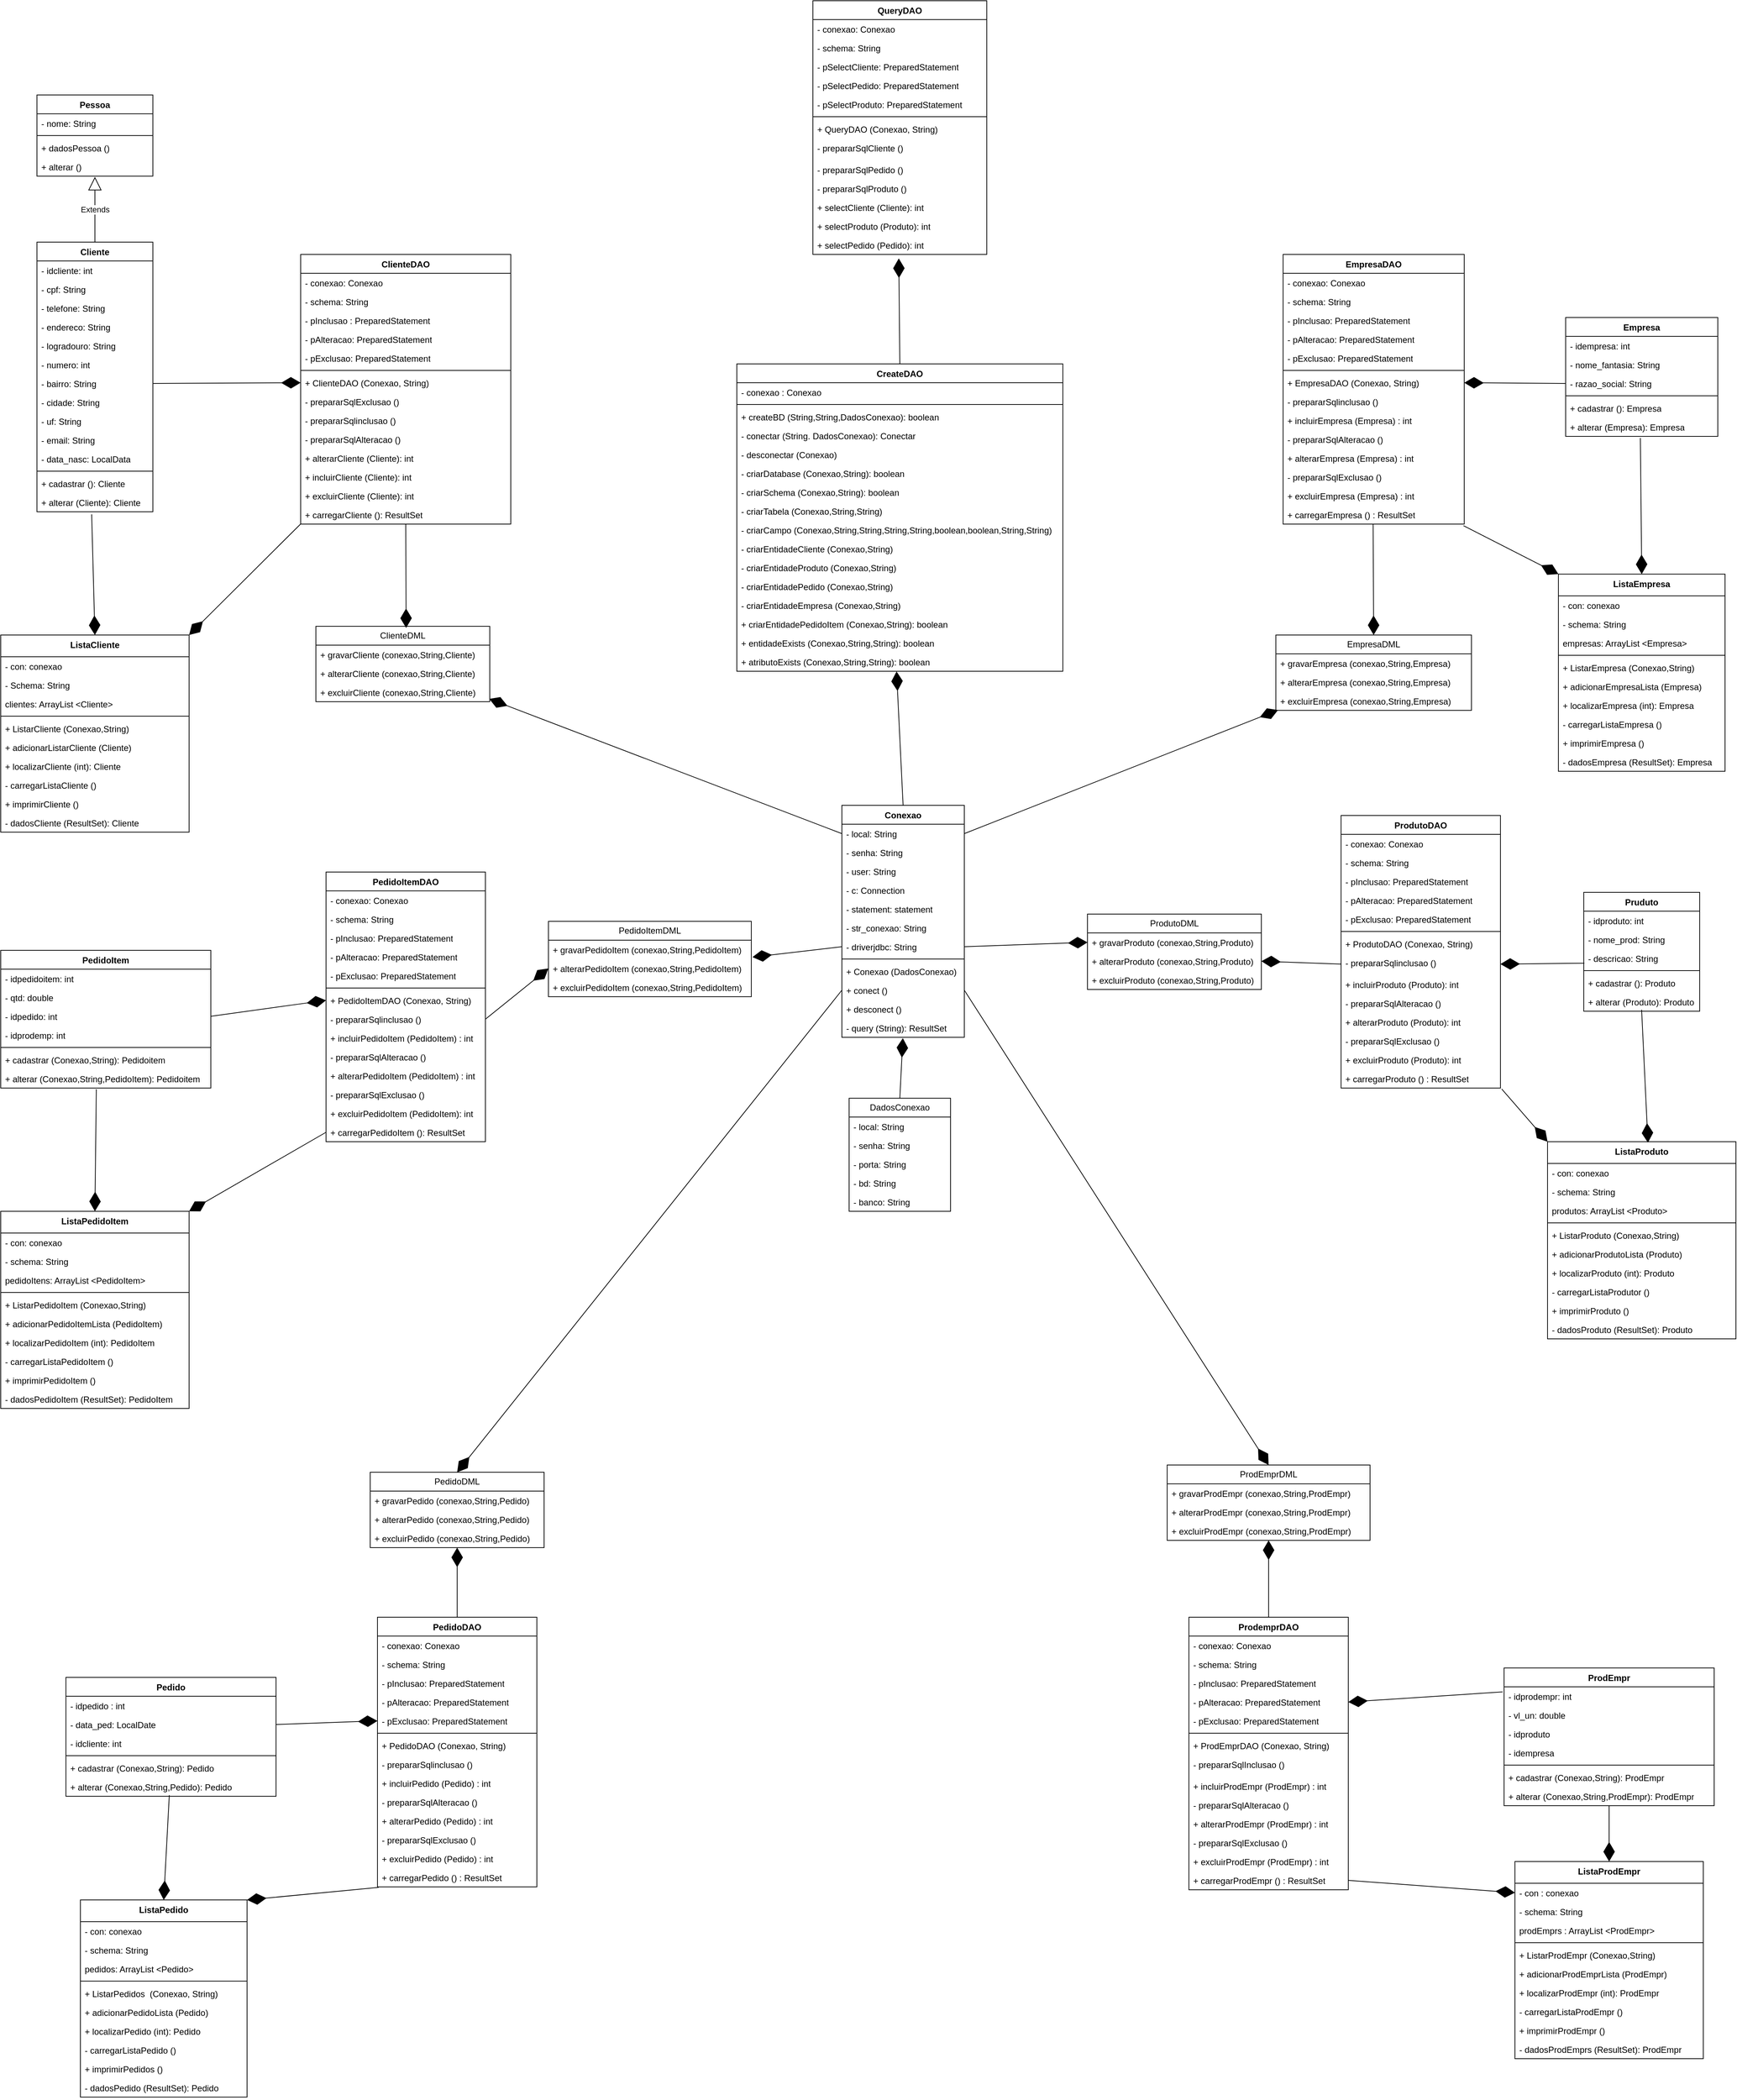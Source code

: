 <mxfile version="21.7.5" type="google">
  <diagram name="Página-1" id="L3liJtpW6PcwMaplLBpA">
    <mxGraphModel grid="1" page="1" gridSize="10" guides="1" tooltips="1" connect="1" arrows="1" fold="1" pageScale="1" pageWidth="827" pageHeight="1169" math="0" shadow="0">
      <root>
        <mxCell id="0" />
        <mxCell id="1" parent="0" />
        <mxCell id="XcWfCShOmDu8Nu97XLVq-1" value="Pessoa" style="swimlane;fontStyle=1;align=center;verticalAlign=top;childLayout=stackLayout;horizontal=1;startSize=26;horizontalStack=0;resizeParent=1;resizeParentMax=0;resizeLast=0;collapsible=1;marginBottom=0;whiteSpace=wrap;html=1;" vertex="1" parent="1">
          <mxGeometry x="50" y="-1540" width="160" height="112" as="geometry" />
        </mxCell>
        <mxCell id="XcWfCShOmDu8Nu97XLVq-2" value="- nome: String" style="text;strokeColor=none;fillColor=none;align=left;verticalAlign=top;spacingLeft=4;spacingRight=4;overflow=hidden;rotatable=0;points=[[0,0.5],[1,0.5]];portConstraint=eastwest;whiteSpace=wrap;html=1;" vertex="1" parent="XcWfCShOmDu8Nu97XLVq-1">
          <mxGeometry y="26" width="160" height="26" as="geometry" />
        </mxCell>
        <mxCell id="XcWfCShOmDu8Nu97XLVq-3" value="" style="line;strokeWidth=1;fillColor=none;align=left;verticalAlign=middle;spacingTop=-1;spacingLeft=3;spacingRight=3;rotatable=0;labelPosition=right;points=[];portConstraint=eastwest;strokeColor=inherit;" vertex="1" parent="XcWfCShOmDu8Nu97XLVq-1">
          <mxGeometry y="52" width="160" height="8" as="geometry" />
        </mxCell>
        <mxCell id="XcWfCShOmDu8Nu97XLVq-4" value="+&amp;nbsp;dadosPessoa ()&lt;div style=&quot;background-color:#2f2f2f;padding:0px 0px 0px 2px;&quot;&gt;&lt;div style=&quot;color: rgb(170, 170, 170); font-family: Consolas; font-size: 12pt;&quot;&gt;&lt;p style=&quot;background-color:#373737;margin:0;&quot;&gt;&lt;span style=&quot;color:#d9e8f7;&quot;&gt;&lt;/span&gt;&lt;/p&gt;&lt;/div&gt;&lt;/div&gt;" style="text;strokeColor=none;fillColor=none;align=left;verticalAlign=top;spacingLeft=4;spacingRight=4;overflow=hidden;rotatable=0;points=[[0,0.5],[1,0.5]];portConstraint=eastwest;whiteSpace=wrap;html=1;" vertex="1" parent="XcWfCShOmDu8Nu97XLVq-1">
          <mxGeometry y="60" width="160" height="26" as="geometry" />
        </mxCell>
        <mxCell id="XcWfCShOmDu8Nu97XLVq-5" value="+ alterar ()&lt;div style=&quot;background-color:#2f2f2f;padding:0px 0px 0px 2px;&quot;&gt;&lt;div style=&quot;color: rgb(170, 170, 170); font-family: Consolas; font-size: 12pt;&quot;&gt;&lt;p style=&quot;background-color:#373737;margin:0;&quot;&gt;&lt;span style=&quot;color:#d9e8f7;&quot;&gt;&lt;/span&gt;&lt;/p&gt;&lt;/div&gt;&lt;/div&gt;" style="text;strokeColor=none;fillColor=none;align=left;verticalAlign=top;spacingLeft=4;spacingRight=4;overflow=hidden;rotatable=0;points=[[0,0.5],[1,0.5]];portConstraint=eastwest;whiteSpace=wrap;html=1;" vertex="1" parent="XcWfCShOmDu8Nu97XLVq-1">
          <mxGeometry y="86" width="160" height="26" as="geometry" />
        </mxCell>
        <mxCell id="XcWfCShOmDu8Nu97XLVq-6" value="Cliente" style="swimlane;fontStyle=1;align=center;verticalAlign=top;childLayout=stackLayout;horizontal=1;startSize=26;horizontalStack=0;resizeParent=1;resizeParentMax=0;resizeLast=0;collapsible=1;marginBottom=0;whiteSpace=wrap;html=1;" vertex="1" parent="1">
          <mxGeometry x="50" y="-1337" width="160" height="372" as="geometry" />
        </mxCell>
        <mxCell id="XcWfCShOmDu8Nu97XLVq-7" value="- idcliente: int" style="text;strokeColor=none;fillColor=none;align=left;verticalAlign=top;spacingLeft=4;spacingRight=4;overflow=hidden;rotatable=0;points=[[0,0.5],[1,0.5]];portConstraint=eastwest;whiteSpace=wrap;html=1;" vertex="1" parent="XcWfCShOmDu8Nu97XLVq-6">
          <mxGeometry y="26" width="160" height="26" as="geometry" />
        </mxCell>
        <mxCell id="XcWfCShOmDu8Nu97XLVq-26" value="- cpf: String" style="text;strokeColor=none;fillColor=none;align=left;verticalAlign=top;spacingLeft=4;spacingRight=4;overflow=hidden;rotatable=0;points=[[0,0.5],[1,0.5]];portConstraint=eastwest;whiteSpace=wrap;html=1;" vertex="1" parent="XcWfCShOmDu8Nu97XLVq-6">
          <mxGeometry y="52" width="160" height="26" as="geometry" />
        </mxCell>
        <mxCell id="XcWfCShOmDu8Nu97XLVq-27" value="- telefone: String" style="text;strokeColor=none;fillColor=none;align=left;verticalAlign=top;spacingLeft=4;spacingRight=4;overflow=hidden;rotatable=0;points=[[0,0.5],[1,0.5]];portConstraint=eastwest;whiteSpace=wrap;html=1;" vertex="1" parent="XcWfCShOmDu8Nu97XLVq-6">
          <mxGeometry y="78" width="160" height="26" as="geometry" />
        </mxCell>
        <mxCell id="XcWfCShOmDu8Nu97XLVq-28" value="- endereco: String" style="text;strokeColor=none;fillColor=none;align=left;verticalAlign=top;spacingLeft=4;spacingRight=4;overflow=hidden;rotatable=0;points=[[0,0.5],[1,0.5]];portConstraint=eastwest;whiteSpace=wrap;html=1;" vertex="1" parent="XcWfCShOmDu8Nu97XLVq-6">
          <mxGeometry y="104" width="160" height="26" as="geometry" />
        </mxCell>
        <mxCell id="XcWfCShOmDu8Nu97XLVq-29" value="- logradouro: String" style="text;strokeColor=none;fillColor=none;align=left;verticalAlign=top;spacingLeft=4;spacingRight=4;overflow=hidden;rotatable=0;points=[[0,0.5],[1,0.5]];portConstraint=eastwest;whiteSpace=wrap;html=1;" vertex="1" parent="XcWfCShOmDu8Nu97XLVq-6">
          <mxGeometry y="130" width="160" height="26" as="geometry" />
        </mxCell>
        <mxCell id="XcWfCShOmDu8Nu97XLVq-30" value="- numero: int" style="text;strokeColor=none;fillColor=none;align=left;verticalAlign=top;spacingLeft=4;spacingRight=4;overflow=hidden;rotatable=0;points=[[0,0.5],[1,0.5]];portConstraint=eastwest;whiteSpace=wrap;html=1;" vertex="1" parent="XcWfCShOmDu8Nu97XLVq-6">
          <mxGeometry y="156" width="160" height="26" as="geometry" />
        </mxCell>
        <mxCell id="XcWfCShOmDu8Nu97XLVq-31" value="- bairro: String" style="text;strokeColor=none;fillColor=none;align=left;verticalAlign=top;spacingLeft=4;spacingRight=4;overflow=hidden;rotatable=0;points=[[0,0.5],[1,0.5]];portConstraint=eastwest;whiteSpace=wrap;html=1;" vertex="1" parent="XcWfCShOmDu8Nu97XLVq-6">
          <mxGeometry y="182" width="160" height="26" as="geometry" />
        </mxCell>
        <mxCell id="XcWfCShOmDu8Nu97XLVq-32" value="- cidade: String" style="text;strokeColor=none;fillColor=none;align=left;verticalAlign=top;spacingLeft=4;spacingRight=4;overflow=hidden;rotatable=0;points=[[0,0.5],[1,0.5]];portConstraint=eastwest;whiteSpace=wrap;html=1;" vertex="1" parent="XcWfCShOmDu8Nu97XLVq-6">
          <mxGeometry y="208" width="160" height="26" as="geometry" />
        </mxCell>
        <mxCell id="XcWfCShOmDu8Nu97XLVq-33" value="- uf: String" style="text;strokeColor=none;fillColor=none;align=left;verticalAlign=top;spacingLeft=4;spacingRight=4;overflow=hidden;rotatable=0;points=[[0,0.5],[1,0.5]];portConstraint=eastwest;whiteSpace=wrap;html=1;" vertex="1" parent="XcWfCShOmDu8Nu97XLVq-6">
          <mxGeometry y="234" width="160" height="26" as="geometry" />
        </mxCell>
        <mxCell id="XcWfCShOmDu8Nu97XLVq-34" value="- email: String" style="text;strokeColor=none;fillColor=none;align=left;verticalAlign=top;spacingLeft=4;spacingRight=4;overflow=hidden;rotatable=0;points=[[0,0.5],[1,0.5]];portConstraint=eastwest;whiteSpace=wrap;html=1;" vertex="1" parent="XcWfCShOmDu8Nu97XLVq-6">
          <mxGeometry y="260" width="160" height="26" as="geometry" />
        </mxCell>
        <mxCell id="XcWfCShOmDu8Nu97XLVq-35" value="- data_nasc: LocalData" style="text;strokeColor=none;fillColor=none;align=left;verticalAlign=top;spacingLeft=4;spacingRight=4;overflow=hidden;rotatable=0;points=[[0,0.5],[1,0.5]];portConstraint=eastwest;whiteSpace=wrap;html=1;" vertex="1" parent="XcWfCShOmDu8Nu97XLVq-6">
          <mxGeometry y="286" width="160" height="26" as="geometry" />
        </mxCell>
        <mxCell id="XcWfCShOmDu8Nu97XLVq-8" value="" style="line;strokeWidth=1;fillColor=none;align=left;verticalAlign=middle;spacingTop=-1;spacingLeft=3;spacingRight=3;rotatable=0;labelPosition=right;points=[];portConstraint=eastwest;strokeColor=inherit;" vertex="1" parent="XcWfCShOmDu8Nu97XLVq-6">
          <mxGeometry y="312" width="160" height="8" as="geometry" />
        </mxCell>
        <mxCell id="XcWfCShOmDu8Nu97XLVq-9" value="+&amp;nbsp;cadastrar (): Cliente&lt;div style=&quot;background-color:#2f2f2f;padding:0px 0px 0px 2px;&quot;&gt;&lt;div style=&quot;color: rgb(170, 170, 170); font-family: Consolas; font-size: 12pt;&quot;&gt;&lt;p style=&quot;background-color:#373737;margin:0;&quot;&gt;&lt;span style=&quot;color:#d9e8f7;&quot;&gt;&lt;/span&gt;&lt;/p&gt;&lt;/div&gt;&lt;/div&gt;" style="text;strokeColor=none;fillColor=none;align=left;verticalAlign=top;spacingLeft=4;spacingRight=4;overflow=hidden;rotatable=0;points=[[0,0.5],[1,0.5]];portConstraint=eastwest;whiteSpace=wrap;html=1;" vertex="1" parent="XcWfCShOmDu8Nu97XLVq-6">
          <mxGeometry y="320" width="160" height="26" as="geometry" />
        </mxCell>
        <mxCell id="XcWfCShOmDu8Nu97XLVq-36" value="+ alterar (Cliente): Cliente&lt;div style=&quot;background-color:#2f2f2f;padding:0px 0px 0px 2px;&quot;&gt;&lt;div style=&quot;color: rgb(170, 170, 170); font-family: Consolas; font-size: 12pt;&quot;&gt;&lt;p style=&quot;background-color:#373737;margin:0;&quot;&gt;&lt;span style=&quot;color:#d9e8f7;&quot;&gt;&lt;/span&gt;&lt;/p&gt;&lt;/div&gt;&lt;/div&gt;" style="text;strokeColor=none;fillColor=none;align=left;verticalAlign=top;spacingLeft=4;spacingRight=4;overflow=hidden;rotatable=0;points=[[0,0.5],[1,0.5]];portConstraint=eastwest;whiteSpace=wrap;html=1;" vertex="1" parent="XcWfCShOmDu8Nu97XLVq-6">
          <mxGeometry y="346" width="160" height="26" as="geometry" />
        </mxCell>
        <mxCell id="XcWfCShOmDu8Nu97XLVq-47" value="Empresa" style="swimlane;fontStyle=1;align=center;verticalAlign=top;childLayout=stackLayout;horizontal=1;startSize=26;horizontalStack=0;resizeParent=1;resizeParentMax=0;resizeLast=0;collapsible=1;marginBottom=0;whiteSpace=wrap;html=1;" vertex="1" parent="1">
          <mxGeometry x="2160" y="-1233" width="210" height="164" as="geometry" />
        </mxCell>
        <mxCell id="XcWfCShOmDu8Nu97XLVq-48" value="- idempresa: int" style="text;strokeColor=none;fillColor=none;align=left;verticalAlign=top;spacingLeft=4;spacingRight=4;overflow=hidden;rotatable=0;points=[[0,0.5],[1,0.5]];portConstraint=eastwest;whiteSpace=wrap;html=1;" vertex="1" parent="XcWfCShOmDu8Nu97XLVq-47">
          <mxGeometry y="26" width="210" height="26" as="geometry" />
        </mxCell>
        <mxCell id="XcWfCShOmDu8Nu97XLVq-51" value="- nome_fantasia: String" style="text;strokeColor=none;fillColor=none;align=left;verticalAlign=top;spacingLeft=4;spacingRight=4;overflow=hidden;rotatable=0;points=[[0,0.5],[1,0.5]];portConstraint=eastwest;whiteSpace=wrap;html=1;" vertex="1" parent="XcWfCShOmDu8Nu97XLVq-47">
          <mxGeometry y="52" width="210" height="26" as="geometry" />
        </mxCell>
        <mxCell id="XcWfCShOmDu8Nu97XLVq-52" value="- razao_social: String" style="text;strokeColor=none;fillColor=none;align=left;verticalAlign=top;spacingLeft=4;spacingRight=4;overflow=hidden;rotatable=0;points=[[0,0.5],[1,0.5]];portConstraint=eastwest;whiteSpace=wrap;html=1;" vertex="1" parent="XcWfCShOmDu8Nu97XLVq-47">
          <mxGeometry y="78" width="210" height="26" as="geometry" />
        </mxCell>
        <mxCell id="XcWfCShOmDu8Nu97XLVq-49" value="" style="line;strokeWidth=1;fillColor=none;align=left;verticalAlign=middle;spacingTop=-1;spacingLeft=3;spacingRight=3;rotatable=0;labelPosition=right;points=[];portConstraint=eastwest;strokeColor=inherit;" vertex="1" parent="XcWfCShOmDu8Nu97XLVq-47">
          <mxGeometry y="104" width="210" height="8" as="geometry" />
        </mxCell>
        <mxCell id="XcWfCShOmDu8Nu97XLVq-50" value="+&amp;nbsp;cadastrar (): Empresa" style="text;strokeColor=none;fillColor=none;align=left;verticalAlign=top;spacingLeft=4;spacingRight=4;overflow=hidden;rotatable=0;points=[[0,0.5],[1,0.5]];portConstraint=eastwest;whiteSpace=wrap;html=1;" vertex="1" parent="XcWfCShOmDu8Nu97XLVq-47">
          <mxGeometry y="112" width="210" height="26" as="geometry" />
        </mxCell>
        <mxCell id="XcWfCShOmDu8Nu97XLVq-53" value="+ alterar (Empresa): Empresa" style="text;strokeColor=none;fillColor=none;align=left;verticalAlign=top;spacingLeft=4;spacingRight=4;overflow=hidden;rotatable=0;points=[[0,0.5],[1,0.5]];portConstraint=eastwest;whiteSpace=wrap;html=1;" vertex="1" parent="XcWfCShOmDu8Nu97XLVq-47">
          <mxGeometry y="138" width="210" height="26" as="geometry" />
        </mxCell>
        <mxCell id="XcWfCShOmDu8Nu97XLVq-54" value="Pedido" style="swimlane;fontStyle=1;align=center;verticalAlign=top;childLayout=stackLayout;horizontal=1;startSize=26;horizontalStack=0;resizeParent=1;resizeParentMax=0;resizeLast=0;collapsible=1;marginBottom=0;whiteSpace=wrap;html=1;" vertex="1" parent="1">
          <mxGeometry x="90" y="643" width="290" height="164" as="geometry" />
        </mxCell>
        <mxCell id="XcWfCShOmDu8Nu97XLVq-55" value="- idpedido : int" style="text;strokeColor=none;fillColor=none;align=left;verticalAlign=top;spacingLeft=4;spacingRight=4;overflow=hidden;rotatable=0;points=[[0,0.5],[1,0.5]];portConstraint=eastwest;whiteSpace=wrap;html=1;" vertex="1" parent="XcWfCShOmDu8Nu97XLVq-54">
          <mxGeometry y="26" width="290" height="26" as="geometry" />
        </mxCell>
        <mxCell id="XcWfCShOmDu8Nu97XLVq-58" value="- data_ped: LocalDate" style="text;strokeColor=none;fillColor=none;align=left;verticalAlign=top;spacingLeft=4;spacingRight=4;overflow=hidden;rotatable=0;points=[[0,0.5],[1,0.5]];portConstraint=eastwest;whiteSpace=wrap;html=1;" vertex="1" parent="XcWfCShOmDu8Nu97XLVq-54">
          <mxGeometry y="52" width="290" height="26" as="geometry" />
        </mxCell>
        <mxCell id="XcWfCShOmDu8Nu97XLVq-59" value="- idcliente: int" style="text;strokeColor=none;fillColor=none;align=left;verticalAlign=top;spacingLeft=4;spacingRight=4;overflow=hidden;rotatable=0;points=[[0,0.5],[1,0.5]];portConstraint=eastwest;whiteSpace=wrap;html=1;" vertex="1" parent="XcWfCShOmDu8Nu97XLVq-54">
          <mxGeometry y="78" width="290" height="26" as="geometry" />
        </mxCell>
        <mxCell id="XcWfCShOmDu8Nu97XLVq-56" value="" style="line;strokeWidth=1;fillColor=none;align=left;verticalAlign=middle;spacingTop=-1;spacingLeft=3;spacingRight=3;rotatable=0;labelPosition=right;points=[];portConstraint=eastwest;strokeColor=inherit;" vertex="1" parent="XcWfCShOmDu8Nu97XLVq-54">
          <mxGeometry y="104" width="290" height="8" as="geometry" />
        </mxCell>
        <mxCell id="XcWfCShOmDu8Nu97XLVq-57" value="+&amp;nbsp;cadastrar (Conexao,String): Pedido" style="text;strokeColor=none;fillColor=none;align=left;verticalAlign=top;spacingLeft=4;spacingRight=4;overflow=hidden;rotatable=0;points=[[0,0.5],[1,0.5]];portConstraint=eastwest;whiteSpace=wrap;html=1;" vertex="1" parent="XcWfCShOmDu8Nu97XLVq-54">
          <mxGeometry y="112" width="290" height="26" as="geometry" />
        </mxCell>
        <mxCell id="XcWfCShOmDu8Nu97XLVq-60" value="+ alterar (Conexao,String,Pedido): Pedido" style="text;strokeColor=none;fillColor=none;align=left;verticalAlign=top;spacingLeft=4;spacingRight=4;overflow=hidden;rotatable=0;points=[[0,0.5],[1,0.5]];portConstraint=eastwest;whiteSpace=wrap;html=1;" vertex="1" parent="XcWfCShOmDu8Nu97XLVq-54">
          <mxGeometry y="138" width="290" height="26" as="geometry" />
        </mxCell>
        <mxCell id="XcWfCShOmDu8Nu97XLVq-61" value="PedidoItem" style="swimlane;fontStyle=1;align=center;verticalAlign=top;childLayout=stackLayout;horizontal=1;startSize=26;horizontalStack=0;resizeParent=1;resizeParentMax=0;resizeLast=0;collapsible=1;marginBottom=0;whiteSpace=wrap;html=1;" vertex="1" parent="1">
          <mxGeometry y="-360" width="290" height="190" as="geometry" />
        </mxCell>
        <mxCell id="XcWfCShOmDu8Nu97XLVq-62" value="- idpedidoitem: int" style="text;strokeColor=none;fillColor=none;align=left;verticalAlign=top;spacingLeft=4;spacingRight=4;overflow=hidden;rotatable=0;points=[[0,0.5],[1,0.5]];portConstraint=eastwest;whiteSpace=wrap;html=1;" vertex="1" parent="XcWfCShOmDu8Nu97XLVq-61">
          <mxGeometry y="26" width="290" height="26" as="geometry" />
        </mxCell>
        <mxCell id="XcWfCShOmDu8Nu97XLVq-65" value="- qtd: double" style="text;strokeColor=none;fillColor=none;align=left;verticalAlign=top;spacingLeft=4;spacingRight=4;overflow=hidden;rotatable=0;points=[[0,0.5],[1,0.5]];portConstraint=eastwest;whiteSpace=wrap;html=1;" vertex="1" parent="XcWfCShOmDu8Nu97XLVq-61">
          <mxGeometry y="52" width="290" height="26" as="geometry" />
        </mxCell>
        <mxCell id="XcWfCShOmDu8Nu97XLVq-66" value="- idpedido: int" style="text;strokeColor=none;fillColor=none;align=left;verticalAlign=top;spacingLeft=4;spacingRight=4;overflow=hidden;rotatable=0;points=[[0,0.5],[1,0.5]];portConstraint=eastwest;whiteSpace=wrap;html=1;" vertex="1" parent="XcWfCShOmDu8Nu97XLVq-61">
          <mxGeometry y="78" width="290" height="26" as="geometry" />
        </mxCell>
        <mxCell id="XcWfCShOmDu8Nu97XLVq-67" value="- idprodemp: int" style="text;strokeColor=none;fillColor=none;align=left;verticalAlign=top;spacingLeft=4;spacingRight=4;overflow=hidden;rotatable=0;points=[[0,0.5],[1,0.5]];portConstraint=eastwest;whiteSpace=wrap;html=1;" vertex="1" parent="XcWfCShOmDu8Nu97XLVq-61">
          <mxGeometry y="104" width="290" height="26" as="geometry" />
        </mxCell>
        <mxCell id="XcWfCShOmDu8Nu97XLVq-63" value="" style="line;strokeWidth=1;fillColor=none;align=left;verticalAlign=middle;spacingTop=-1;spacingLeft=3;spacingRight=3;rotatable=0;labelPosition=right;points=[];portConstraint=eastwest;strokeColor=inherit;" vertex="1" parent="XcWfCShOmDu8Nu97XLVq-61">
          <mxGeometry y="130" width="290" height="8" as="geometry" />
        </mxCell>
        <mxCell id="XcWfCShOmDu8Nu97XLVq-64" value="+&amp;nbsp;cadastrar (Conexao,String): Pedidoitem" style="text;strokeColor=none;fillColor=none;align=left;verticalAlign=top;spacingLeft=4;spacingRight=4;overflow=hidden;rotatable=0;points=[[0,0.5],[1,0.5]];portConstraint=eastwest;whiteSpace=wrap;html=1;" vertex="1" parent="XcWfCShOmDu8Nu97XLVq-61">
          <mxGeometry y="138" width="290" height="26" as="geometry" />
        </mxCell>
        <mxCell id="XcWfCShOmDu8Nu97XLVq-74" value="+ alterar (Conexao,String,PedidoItem): Pedidoitem" style="text;strokeColor=none;fillColor=none;align=left;verticalAlign=top;spacingLeft=4;spacingRight=4;overflow=hidden;rotatable=0;points=[[0,0.5],[1,0.5]];portConstraint=eastwest;whiteSpace=wrap;html=1;" vertex="1" parent="XcWfCShOmDu8Nu97XLVq-61">
          <mxGeometry y="164" width="290" height="26" as="geometry" />
        </mxCell>
        <mxCell id="XcWfCShOmDu8Nu97XLVq-75" value="ProdEmpr" style="swimlane;fontStyle=1;align=center;verticalAlign=top;childLayout=stackLayout;horizontal=1;startSize=26;horizontalStack=0;resizeParent=1;resizeParentMax=0;resizeLast=0;collapsible=1;marginBottom=0;whiteSpace=wrap;html=1;" vertex="1" parent="1">
          <mxGeometry x="2075" y="630" width="290" height="190" as="geometry" />
        </mxCell>
        <mxCell id="XcWfCShOmDu8Nu97XLVq-76" value="- idprodempr: int" style="text;strokeColor=none;fillColor=none;align=left;verticalAlign=top;spacingLeft=4;spacingRight=4;overflow=hidden;rotatable=0;points=[[0,0.5],[1,0.5]];portConstraint=eastwest;whiteSpace=wrap;html=1;" vertex="1" parent="XcWfCShOmDu8Nu97XLVq-75">
          <mxGeometry y="26" width="290" height="26" as="geometry" />
        </mxCell>
        <mxCell id="XcWfCShOmDu8Nu97XLVq-79" value="- vl_un: double" style="text;strokeColor=none;fillColor=none;align=left;verticalAlign=top;spacingLeft=4;spacingRight=4;overflow=hidden;rotatable=0;points=[[0,0.5],[1,0.5]];portConstraint=eastwest;whiteSpace=wrap;html=1;" vertex="1" parent="XcWfCShOmDu8Nu97XLVq-75">
          <mxGeometry y="52" width="290" height="26" as="geometry" />
        </mxCell>
        <mxCell id="XcWfCShOmDu8Nu97XLVq-80" value="- idproduto" style="text;strokeColor=none;fillColor=none;align=left;verticalAlign=top;spacingLeft=4;spacingRight=4;overflow=hidden;rotatable=0;points=[[0,0.5],[1,0.5]];portConstraint=eastwest;whiteSpace=wrap;html=1;" vertex="1" parent="XcWfCShOmDu8Nu97XLVq-75">
          <mxGeometry y="78" width="290" height="26" as="geometry" />
        </mxCell>
        <mxCell id="XcWfCShOmDu8Nu97XLVq-81" value="- idempresa" style="text;strokeColor=none;fillColor=none;align=left;verticalAlign=top;spacingLeft=4;spacingRight=4;overflow=hidden;rotatable=0;points=[[0,0.5],[1,0.5]];portConstraint=eastwest;whiteSpace=wrap;html=1;" vertex="1" parent="XcWfCShOmDu8Nu97XLVq-75">
          <mxGeometry y="104" width="290" height="26" as="geometry" />
        </mxCell>
        <mxCell id="XcWfCShOmDu8Nu97XLVq-77" value="" style="line;strokeWidth=1;fillColor=none;align=left;verticalAlign=middle;spacingTop=-1;spacingLeft=3;spacingRight=3;rotatable=0;labelPosition=right;points=[];portConstraint=eastwest;strokeColor=inherit;" vertex="1" parent="XcWfCShOmDu8Nu97XLVq-75">
          <mxGeometry y="130" width="290" height="8" as="geometry" />
        </mxCell>
        <mxCell id="XcWfCShOmDu8Nu97XLVq-78" value="+&amp;nbsp;cadastrar (Conexao,String): ProdEmpr" style="text;strokeColor=none;fillColor=none;align=left;verticalAlign=top;spacingLeft=4;spacingRight=4;overflow=hidden;rotatable=0;points=[[0,0.5],[1,0.5]];portConstraint=eastwest;whiteSpace=wrap;html=1;" vertex="1" parent="XcWfCShOmDu8Nu97XLVq-75">
          <mxGeometry y="138" width="290" height="26" as="geometry" />
        </mxCell>
        <mxCell id="XcWfCShOmDu8Nu97XLVq-82" value="+ alterar (Conexao,String,ProdEmpr): ProdEmpr" style="text;strokeColor=none;fillColor=none;align=left;verticalAlign=top;spacingLeft=4;spacingRight=4;overflow=hidden;rotatable=0;points=[[0,0.5],[1,0.5]];portConstraint=eastwest;whiteSpace=wrap;html=1;" vertex="1" parent="XcWfCShOmDu8Nu97XLVq-75">
          <mxGeometry y="164" width="290" height="26" as="geometry" />
        </mxCell>
        <mxCell id="XcWfCShOmDu8Nu97XLVq-84" value="Pruduto" style="swimlane;fontStyle=1;align=center;verticalAlign=top;childLayout=stackLayout;horizontal=1;startSize=26;horizontalStack=0;resizeParent=1;resizeParentMax=0;resizeLast=0;collapsible=1;marginBottom=0;whiteSpace=wrap;html=1;" vertex="1" parent="1">
          <mxGeometry x="2185" y="-440" width="160" height="164" as="geometry" />
        </mxCell>
        <mxCell id="XcWfCShOmDu8Nu97XLVq-85" value="- idproduto: int" style="text;strokeColor=none;fillColor=none;align=left;verticalAlign=top;spacingLeft=4;spacingRight=4;overflow=hidden;rotatable=0;points=[[0,0.5],[1,0.5]];portConstraint=eastwest;whiteSpace=wrap;html=1;" vertex="1" parent="XcWfCShOmDu8Nu97XLVq-84">
          <mxGeometry y="26" width="160" height="26" as="geometry" />
        </mxCell>
        <mxCell id="XcWfCShOmDu8Nu97XLVq-88" value="- nome_prod: String" style="text;strokeColor=none;fillColor=none;align=left;verticalAlign=top;spacingLeft=4;spacingRight=4;overflow=hidden;rotatable=0;points=[[0,0.5],[1,0.5]];portConstraint=eastwest;whiteSpace=wrap;html=1;" vertex="1" parent="XcWfCShOmDu8Nu97XLVq-84">
          <mxGeometry y="52" width="160" height="26" as="geometry" />
        </mxCell>
        <mxCell id="XcWfCShOmDu8Nu97XLVq-89" value="- descricao: String" style="text;strokeColor=none;fillColor=none;align=left;verticalAlign=top;spacingLeft=4;spacingRight=4;overflow=hidden;rotatable=0;points=[[0,0.5],[1,0.5]];portConstraint=eastwest;whiteSpace=wrap;html=1;" vertex="1" parent="XcWfCShOmDu8Nu97XLVq-84">
          <mxGeometry y="78" width="160" height="26" as="geometry" />
        </mxCell>
        <mxCell id="XcWfCShOmDu8Nu97XLVq-86" value="" style="line;strokeWidth=1;fillColor=none;align=left;verticalAlign=middle;spacingTop=-1;spacingLeft=3;spacingRight=3;rotatable=0;labelPosition=right;points=[];portConstraint=eastwest;strokeColor=inherit;" vertex="1" parent="XcWfCShOmDu8Nu97XLVq-84">
          <mxGeometry y="104" width="160" height="8" as="geometry" />
        </mxCell>
        <mxCell id="XcWfCShOmDu8Nu97XLVq-87" value="+&amp;nbsp;cadastrar (): Produto" style="text;strokeColor=none;fillColor=none;align=left;verticalAlign=top;spacingLeft=4;spacingRight=4;overflow=hidden;rotatable=0;points=[[0,0.5],[1,0.5]];portConstraint=eastwest;whiteSpace=wrap;html=1;" vertex="1" parent="XcWfCShOmDu8Nu97XLVq-84">
          <mxGeometry y="112" width="160" height="26" as="geometry" />
        </mxCell>
        <mxCell id="XcWfCShOmDu8Nu97XLVq-90" value="+ alterar (Produto): Produto" style="text;strokeColor=none;fillColor=none;align=left;verticalAlign=top;spacingLeft=4;spacingRight=4;overflow=hidden;rotatable=0;points=[[0,0.5],[1,0.5]];portConstraint=eastwest;whiteSpace=wrap;html=1;" vertex="1" parent="XcWfCShOmDu8Nu97XLVq-84">
          <mxGeometry y="138" width="160" height="26" as="geometry" />
        </mxCell>
        <mxCell id="XcWfCShOmDu8Nu97XLVq-91" value="Conexao" style="swimlane;fontStyle=1;align=center;verticalAlign=top;childLayout=stackLayout;horizontal=1;startSize=26;horizontalStack=0;resizeParent=1;resizeParentMax=0;resizeLast=0;collapsible=1;marginBottom=0;whiteSpace=wrap;html=1;" vertex="1" parent="1">
          <mxGeometry x="1161" y="-560" width="169" height="320" as="geometry" />
        </mxCell>
        <mxCell id="XcWfCShOmDu8Nu97XLVq-92" value="- local: String" style="text;strokeColor=none;fillColor=none;align=left;verticalAlign=top;spacingLeft=4;spacingRight=4;overflow=hidden;rotatable=0;points=[[0,0.5],[1,0.5]];portConstraint=eastwest;whiteSpace=wrap;html=1;" vertex="1" parent="XcWfCShOmDu8Nu97XLVq-91">
          <mxGeometry y="26" width="169" height="26" as="geometry" />
        </mxCell>
        <mxCell id="XcWfCShOmDu8Nu97XLVq-95" value="- senha: String" style="text;strokeColor=none;fillColor=none;align=left;verticalAlign=top;spacingLeft=4;spacingRight=4;overflow=hidden;rotatable=0;points=[[0,0.5],[1,0.5]];portConstraint=eastwest;whiteSpace=wrap;html=1;" vertex="1" parent="XcWfCShOmDu8Nu97XLVq-91">
          <mxGeometry y="52" width="169" height="26" as="geometry" />
        </mxCell>
        <mxCell id="XcWfCShOmDu8Nu97XLVq-96" value="- user: String" style="text;strokeColor=none;fillColor=none;align=left;verticalAlign=top;spacingLeft=4;spacingRight=4;overflow=hidden;rotatable=0;points=[[0,0.5],[1,0.5]];portConstraint=eastwest;whiteSpace=wrap;html=1;" vertex="1" parent="XcWfCShOmDu8Nu97XLVq-91">
          <mxGeometry y="78" width="169" height="26" as="geometry" />
        </mxCell>
        <mxCell id="XcWfCShOmDu8Nu97XLVq-97" value="- c: Connection" style="text;strokeColor=none;fillColor=none;align=left;verticalAlign=top;spacingLeft=4;spacingRight=4;overflow=hidden;rotatable=0;points=[[0,0.5],[1,0.5]];portConstraint=eastwest;whiteSpace=wrap;html=1;" vertex="1" parent="XcWfCShOmDu8Nu97XLVq-91">
          <mxGeometry y="104" width="169" height="26" as="geometry" />
        </mxCell>
        <mxCell id="XcWfCShOmDu8Nu97XLVq-98" value="- statement: statement" style="text;strokeColor=none;fillColor=none;align=left;verticalAlign=top;spacingLeft=4;spacingRight=4;overflow=hidden;rotatable=0;points=[[0,0.5],[1,0.5]];portConstraint=eastwest;whiteSpace=wrap;html=1;" vertex="1" parent="XcWfCShOmDu8Nu97XLVq-91">
          <mxGeometry y="130" width="169" height="26" as="geometry" />
        </mxCell>
        <mxCell id="XcWfCShOmDu8Nu97XLVq-99" value="- str_conexao: String" style="text;strokeColor=none;fillColor=none;align=left;verticalAlign=top;spacingLeft=4;spacingRight=4;overflow=hidden;rotatable=0;points=[[0,0.5],[1,0.5]];portConstraint=eastwest;whiteSpace=wrap;html=1;" vertex="1" parent="XcWfCShOmDu8Nu97XLVq-91">
          <mxGeometry y="156" width="169" height="26" as="geometry" />
        </mxCell>
        <mxCell id="XcWfCShOmDu8Nu97XLVq-100" value="- driverjdbc: String" style="text;strokeColor=none;fillColor=none;align=left;verticalAlign=top;spacingLeft=4;spacingRight=4;overflow=hidden;rotatable=0;points=[[0,0.5],[1,0.5]];portConstraint=eastwest;whiteSpace=wrap;html=1;" vertex="1" parent="XcWfCShOmDu8Nu97XLVq-91">
          <mxGeometry y="182" width="169" height="26" as="geometry" />
        </mxCell>
        <mxCell id="XcWfCShOmDu8Nu97XLVq-93" value="" style="line;strokeWidth=1;fillColor=none;align=left;verticalAlign=middle;spacingTop=-1;spacingLeft=3;spacingRight=3;rotatable=0;labelPosition=right;points=[];portConstraint=eastwest;strokeColor=inherit;" vertex="1" parent="XcWfCShOmDu8Nu97XLVq-91">
          <mxGeometry y="208" width="169" height="8" as="geometry" />
        </mxCell>
        <mxCell id="XcWfCShOmDu8Nu97XLVq-94" value="+ Conexao (DadosConexao)" style="text;strokeColor=none;fillColor=none;align=left;verticalAlign=top;spacingLeft=4;spacingRight=4;overflow=hidden;rotatable=0;points=[[0,0.5],[1,0.5]];portConstraint=eastwest;whiteSpace=wrap;html=1;" vertex="1" parent="XcWfCShOmDu8Nu97XLVq-91">
          <mxGeometry y="216" width="169" height="26" as="geometry" />
        </mxCell>
        <mxCell id="XcWfCShOmDu8Nu97XLVq-101" value="+ conect ()" style="text;strokeColor=none;fillColor=none;align=left;verticalAlign=top;spacingLeft=4;spacingRight=4;overflow=hidden;rotatable=0;points=[[0,0.5],[1,0.5]];portConstraint=eastwest;whiteSpace=wrap;html=1;" vertex="1" parent="XcWfCShOmDu8Nu97XLVq-91">
          <mxGeometry y="242" width="169" height="26" as="geometry" />
        </mxCell>
        <mxCell id="XcWfCShOmDu8Nu97XLVq-102" value="+ desconect ()" style="text;strokeColor=none;fillColor=none;align=left;verticalAlign=top;spacingLeft=4;spacingRight=4;overflow=hidden;rotatable=0;points=[[0,0.5],[1,0.5]];portConstraint=eastwest;whiteSpace=wrap;html=1;" vertex="1" parent="XcWfCShOmDu8Nu97XLVq-91">
          <mxGeometry y="268" width="169" height="26" as="geometry" />
        </mxCell>
        <mxCell id="XcWfCShOmDu8Nu97XLVq-103" value="- query (String): ResultSet" style="text;strokeColor=none;fillColor=none;align=left;verticalAlign=top;spacingLeft=4;spacingRight=4;overflow=hidden;rotatable=0;points=[[0,0.5],[1,0.5]];portConstraint=eastwest;whiteSpace=wrap;html=1;" vertex="1" parent="XcWfCShOmDu8Nu97XLVq-91">
          <mxGeometry y="294" width="169" height="26" as="geometry" />
        </mxCell>
        <mxCell id="XcWfCShOmDu8Nu97XLVq-104" value="DadosConexao" style="swimlane;fontStyle=0;childLayout=stackLayout;horizontal=1;startSize=26;fillColor=none;horizontalStack=0;resizeParent=1;resizeParentMax=0;resizeLast=0;collapsible=1;marginBottom=0;whiteSpace=wrap;html=1;" vertex="1" parent="1">
          <mxGeometry x="1171" y="-156" width="140" height="156" as="geometry" />
        </mxCell>
        <mxCell id="XcWfCShOmDu8Nu97XLVq-106" value="- local: String" style="text;strokeColor=none;fillColor=none;align=left;verticalAlign=top;spacingLeft=4;spacingRight=4;overflow=hidden;rotatable=0;points=[[0,0.5],[1,0.5]];portConstraint=eastwest;whiteSpace=wrap;html=1;" vertex="1" parent="XcWfCShOmDu8Nu97XLVq-104">
          <mxGeometry y="26" width="140" height="26" as="geometry" />
        </mxCell>
        <mxCell id="XcWfCShOmDu8Nu97XLVq-107" value="- senha: String" style="text;strokeColor=none;fillColor=none;align=left;verticalAlign=top;spacingLeft=4;spacingRight=4;overflow=hidden;rotatable=0;points=[[0,0.5],[1,0.5]];portConstraint=eastwest;whiteSpace=wrap;html=1;" vertex="1" parent="XcWfCShOmDu8Nu97XLVq-104">
          <mxGeometry y="52" width="140" height="26" as="geometry" />
        </mxCell>
        <mxCell id="XcWfCShOmDu8Nu97XLVq-112" value="- porta: String" style="text;strokeColor=none;fillColor=none;align=left;verticalAlign=top;spacingLeft=4;spacingRight=4;overflow=hidden;rotatable=0;points=[[0,0.5],[1,0.5]];portConstraint=eastwest;whiteSpace=wrap;html=1;" vertex="1" parent="XcWfCShOmDu8Nu97XLVq-104">
          <mxGeometry y="78" width="140" height="26" as="geometry" />
        </mxCell>
        <mxCell id="XcWfCShOmDu8Nu97XLVq-113" value="- bd: String" style="text;strokeColor=none;fillColor=none;align=left;verticalAlign=top;spacingLeft=4;spacingRight=4;overflow=hidden;rotatable=0;points=[[0,0.5],[1,0.5]];portConstraint=eastwest;whiteSpace=wrap;html=1;" vertex="1" parent="XcWfCShOmDu8Nu97XLVq-104">
          <mxGeometry y="104" width="140" height="26" as="geometry" />
        </mxCell>
        <mxCell id="XcWfCShOmDu8Nu97XLVq-114" value="- banco: String" style="text;strokeColor=none;fillColor=none;align=left;verticalAlign=top;spacingLeft=4;spacingRight=4;overflow=hidden;rotatable=0;points=[[0,0.5],[1,0.5]];portConstraint=eastwest;whiteSpace=wrap;html=1;" vertex="1" parent="XcWfCShOmDu8Nu97XLVq-104">
          <mxGeometry y="130" width="140" height="26" as="geometry" />
        </mxCell>
        <mxCell id="XcWfCShOmDu8Nu97XLVq-115" value="CreateDAO" style="swimlane;fontStyle=1;align=center;verticalAlign=top;childLayout=stackLayout;horizontal=1;startSize=26;horizontalStack=0;resizeParent=1;resizeParentMax=0;resizeLast=0;collapsible=1;marginBottom=0;whiteSpace=wrap;html=1;" vertex="1" parent="1">
          <mxGeometry x="1016" y="-1169" width="450" height="424" as="geometry" />
        </mxCell>
        <mxCell id="XcWfCShOmDu8Nu97XLVq-116" value="- conexao : Conexao" style="text;strokeColor=none;fillColor=none;align=left;verticalAlign=top;spacingLeft=4;spacingRight=4;overflow=hidden;rotatable=0;points=[[0,0.5],[1,0.5]];portConstraint=eastwest;whiteSpace=wrap;html=1;" vertex="1" parent="XcWfCShOmDu8Nu97XLVq-115">
          <mxGeometry y="26" width="450" height="26" as="geometry" />
        </mxCell>
        <mxCell id="XcWfCShOmDu8Nu97XLVq-117" value="" style="line;strokeWidth=1;fillColor=none;align=left;verticalAlign=middle;spacingTop=-1;spacingLeft=3;spacingRight=3;rotatable=0;labelPosition=right;points=[];portConstraint=eastwest;strokeColor=inherit;" vertex="1" parent="XcWfCShOmDu8Nu97XLVq-115">
          <mxGeometry y="52" width="450" height="8" as="geometry" />
        </mxCell>
        <mxCell id="XcWfCShOmDu8Nu97XLVq-118" value="+ createBD (String,String,DadosConexao): boolean" style="text;strokeColor=none;fillColor=none;align=left;verticalAlign=top;spacingLeft=4;spacingRight=4;overflow=hidden;rotatable=0;points=[[0,0.5],[1,0.5]];portConstraint=eastwest;whiteSpace=wrap;html=1;" vertex="1" parent="XcWfCShOmDu8Nu97XLVq-115">
          <mxGeometry y="60" width="450" height="26" as="geometry" />
        </mxCell>
        <mxCell id="XcWfCShOmDu8Nu97XLVq-119" value="- conectar (String. DadosConexao): Conectar" style="text;strokeColor=none;fillColor=none;align=left;verticalAlign=top;spacingLeft=4;spacingRight=4;overflow=hidden;rotatable=0;points=[[0,0.5],[1,0.5]];portConstraint=eastwest;whiteSpace=wrap;html=1;" vertex="1" parent="XcWfCShOmDu8Nu97XLVq-115">
          <mxGeometry y="86" width="450" height="26" as="geometry" />
        </mxCell>
        <mxCell id="XcWfCShOmDu8Nu97XLVq-120" value="- desconectar (Conexao)&amp;nbsp;" style="text;strokeColor=none;fillColor=none;align=left;verticalAlign=top;spacingLeft=4;spacingRight=4;overflow=hidden;rotatable=0;points=[[0,0.5],[1,0.5]];portConstraint=eastwest;whiteSpace=wrap;html=1;" vertex="1" parent="XcWfCShOmDu8Nu97XLVq-115">
          <mxGeometry y="112" width="450" height="26" as="geometry" />
        </mxCell>
        <mxCell id="XcWfCShOmDu8Nu97XLVq-121" value="- criarDatabase&amp;nbsp;&lt;span style=&quot;background-color: initial;&quot;&gt;(Conexao,String): boolean&amp;nbsp;&lt;/span&gt;" style="text;strokeColor=none;fillColor=none;align=left;verticalAlign=top;spacingLeft=4;spacingRight=4;overflow=hidden;rotatable=0;points=[[0,0.5],[1,0.5]];portConstraint=eastwest;whiteSpace=wrap;html=1;" vertex="1" parent="XcWfCShOmDu8Nu97XLVq-115">
          <mxGeometry y="138" width="450" height="26" as="geometry" />
        </mxCell>
        <mxCell id="XcWfCShOmDu8Nu97XLVq-122" value="- criarSchema&amp;nbsp;&lt;span style=&quot;background-color: initial;&quot;&gt;(Conexao,String): boolean&amp;nbsp;&lt;/span&gt;" style="text;strokeColor=none;fillColor=none;align=left;verticalAlign=top;spacingLeft=4;spacingRight=4;overflow=hidden;rotatable=0;points=[[0,0.5],[1,0.5]];portConstraint=eastwest;whiteSpace=wrap;html=1;" vertex="1" parent="XcWfCShOmDu8Nu97XLVq-115">
          <mxGeometry y="164" width="450" height="26" as="geometry" />
        </mxCell>
        <mxCell id="XcWfCShOmDu8Nu97XLVq-123" value="- criarTabela&amp;nbsp;&lt;span style=&quot;background-color: initial;&quot;&gt;(Conexao,String,String)&amp;nbsp;&amp;nbsp;&lt;/span&gt;" style="text;strokeColor=none;fillColor=none;align=left;verticalAlign=top;spacingLeft=4;spacingRight=4;overflow=hidden;rotatable=0;points=[[0,0.5],[1,0.5]];portConstraint=eastwest;whiteSpace=wrap;html=1;" vertex="1" parent="XcWfCShOmDu8Nu97XLVq-115">
          <mxGeometry y="190" width="450" height="26" as="geometry" />
        </mxCell>
        <mxCell id="XcWfCShOmDu8Nu97XLVq-124" value="- criarCampo&amp;nbsp;&lt;span style=&quot;background-color: initial;&quot;&gt;(Conexao,String,String,String,String,boolean,boolean,String,String)&amp;nbsp;&amp;nbsp;&lt;/span&gt;" style="text;strokeColor=none;fillColor=none;align=left;verticalAlign=top;spacingLeft=4;spacingRight=4;overflow=hidden;rotatable=0;points=[[0,0.5],[1,0.5]];portConstraint=eastwest;whiteSpace=wrap;html=1;" vertex="1" parent="XcWfCShOmDu8Nu97XLVq-115">
          <mxGeometry y="216" width="450" height="26" as="geometry" />
        </mxCell>
        <mxCell id="XcWfCShOmDu8Nu97XLVq-125" value="- criarEntidadeCliente&amp;nbsp;&lt;span style=&quot;background-color: initial;&quot;&gt;(Conexao,String)&amp;nbsp;&amp;nbsp;&lt;/span&gt;" style="text;strokeColor=none;fillColor=none;align=left;verticalAlign=top;spacingLeft=4;spacingRight=4;overflow=hidden;rotatable=0;points=[[0,0.5],[1,0.5]];portConstraint=eastwest;whiteSpace=wrap;html=1;" vertex="1" parent="XcWfCShOmDu8Nu97XLVq-115">
          <mxGeometry y="242" width="450" height="26" as="geometry" />
        </mxCell>
        <mxCell id="XcWfCShOmDu8Nu97XLVq-126" value="- criarEntidadeProduto&amp;nbsp;&lt;span style=&quot;background-color: initial;&quot;&gt;(Conexao,String)&amp;nbsp;&amp;nbsp;&lt;/span&gt;" style="text;strokeColor=none;fillColor=none;align=left;verticalAlign=top;spacingLeft=4;spacingRight=4;overflow=hidden;rotatable=0;points=[[0,0.5],[1,0.5]];portConstraint=eastwest;whiteSpace=wrap;html=1;" vertex="1" parent="XcWfCShOmDu8Nu97XLVq-115">
          <mxGeometry y="268" width="450" height="26" as="geometry" />
        </mxCell>
        <mxCell id="XcWfCShOmDu8Nu97XLVq-127" value="- criarEntidadePedido&amp;nbsp;&lt;span style=&quot;background-color: initial;&quot;&gt;(Conexao,String)&amp;nbsp;&amp;nbsp;&lt;/span&gt;" style="text;strokeColor=none;fillColor=none;align=left;verticalAlign=top;spacingLeft=4;spacingRight=4;overflow=hidden;rotatable=0;points=[[0,0.5],[1,0.5]];portConstraint=eastwest;whiteSpace=wrap;html=1;" vertex="1" parent="XcWfCShOmDu8Nu97XLVq-115">
          <mxGeometry y="294" width="450" height="26" as="geometry" />
        </mxCell>
        <mxCell id="XcWfCShOmDu8Nu97XLVq-128" value="- criarEntidadeEmpresa&amp;nbsp;&lt;span style=&quot;background-color: initial;&quot;&gt;(Conexao,String)&amp;nbsp;&amp;nbsp;&lt;/span&gt;" style="text;strokeColor=none;fillColor=none;align=left;verticalAlign=top;spacingLeft=4;spacingRight=4;overflow=hidden;rotatable=0;points=[[0,0.5],[1,0.5]];portConstraint=eastwest;whiteSpace=wrap;html=1;" vertex="1" parent="XcWfCShOmDu8Nu97XLVq-115">
          <mxGeometry y="320" width="450" height="26" as="geometry" />
        </mxCell>
        <mxCell id="XcWfCShOmDu8Nu97XLVq-129" value="+&amp;nbsp;criarEntidadePedidoItem&amp;nbsp;&lt;span style=&quot;background-color: initial;&quot;&gt;(Conexao,String): boolean&amp;nbsp;&amp;nbsp;&lt;/span&gt;" style="text;strokeColor=none;fillColor=none;align=left;verticalAlign=top;spacingLeft=4;spacingRight=4;overflow=hidden;rotatable=0;points=[[0,0.5],[1,0.5]];portConstraint=eastwest;whiteSpace=wrap;html=1;" vertex="1" parent="XcWfCShOmDu8Nu97XLVq-115">
          <mxGeometry y="346" width="450" height="26" as="geometry" />
        </mxCell>
        <mxCell id="XcWfCShOmDu8Nu97XLVq-130" value="+&amp;nbsp;entidadeExists&amp;nbsp;&lt;span style=&quot;background-color: initial;&quot;&gt;(Conexao,String,String): boolean&lt;/span&gt;" style="text;strokeColor=none;fillColor=none;align=left;verticalAlign=top;spacingLeft=4;spacingRight=4;overflow=hidden;rotatable=0;points=[[0,0.5],[1,0.5]];portConstraint=eastwest;whiteSpace=wrap;html=1;" vertex="1" parent="XcWfCShOmDu8Nu97XLVq-115">
          <mxGeometry y="372" width="450" height="26" as="geometry" />
        </mxCell>
        <mxCell id="XcWfCShOmDu8Nu97XLVq-131" value="+&amp;nbsp;atributoExists&amp;nbsp;&lt;span style=&quot;background-color: initial;&quot;&gt;(Conexao,String,String): boolean&amp;nbsp;&amp;nbsp;&lt;/span&gt;" style="text;strokeColor=none;fillColor=none;align=left;verticalAlign=top;spacingLeft=4;spacingRight=4;overflow=hidden;rotatable=0;points=[[0,0.5],[1,0.5]];portConstraint=eastwest;whiteSpace=wrap;html=1;" vertex="1" parent="XcWfCShOmDu8Nu97XLVq-115">
          <mxGeometry y="398" width="450" height="26" as="geometry" />
        </mxCell>
        <mxCell id="XcWfCShOmDu8Nu97XLVq-132" value="ClienteDAO" style="swimlane;fontStyle=1;align=center;verticalAlign=top;childLayout=stackLayout;horizontal=1;startSize=26;horizontalStack=0;resizeParent=1;resizeParentMax=0;resizeLast=0;collapsible=1;marginBottom=0;whiteSpace=wrap;html=1;" vertex="1" parent="1">
          <mxGeometry x="414" y="-1320" width="290" height="372" as="geometry" />
        </mxCell>
        <mxCell id="XcWfCShOmDu8Nu97XLVq-133" value="- conexao: Conexao" style="text;strokeColor=none;fillColor=none;align=left;verticalAlign=top;spacingLeft=4;spacingRight=4;overflow=hidden;rotatable=0;points=[[0,0.5],[1,0.5]];portConstraint=eastwest;whiteSpace=wrap;html=1;" vertex="1" parent="XcWfCShOmDu8Nu97XLVq-132">
          <mxGeometry y="26" width="290" height="26" as="geometry" />
        </mxCell>
        <mxCell id="XcWfCShOmDu8Nu97XLVq-152" value="- schema: String" style="text;strokeColor=none;fillColor=none;align=left;verticalAlign=top;spacingLeft=4;spacingRight=4;overflow=hidden;rotatable=0;points=[[0,0.5],[1,0.5]];portConstraint=eastwest;whiteSpace=wrap;html=1;" vertex="1" parent="XcWfCShOmDu8Nu97XLVq-132">
          <mxGeometry y="52" width="290" height="26" as="geometry" />
        </mxCell>
        <mxCell id="XcWfCShOmDu8Nu97XLVq-136" value="- pInclusao : PreparedStatement" style="text;strokeColor=none;fillColor=none;align=left;verticalAlign=top;spacingLeft=4;spacingRight=4;overflow=hidden;rotatable=0;points=[[0,0.5],[1,0.5]];portConstraint=eastwest;whiteSpace=wrap;html=1;" vertex="1" parent="XcWfCShOmDu8Nu97XLVq-132">
          <mxGeometry y="78" width="290" height="26" as="geometry" />
        </mxCell>
        <mxCell id="XcWfCShOmDu8Nu97XLVq-138" value="- pAlteracao: PreparedStatement" style="text;strokeColor=none;fillColor=none;align=left;verticalAlign=top;spacingLeft=4;spacingRight=4;overflow=hidden;rotatable=0;points=[[0,0.5],[1,0.5]];portConstraint=eastwest;whiteSpace=wrap;html=1;" vertex="1" parent="XcWfCShOmDu8Nu97XLVq-132">
          <mxGeometry y="104" width="290" height="26" as="geometry" />
        </mxCell>
        <mxCell id="XcWfCShOmDu8Nu97XLVq-139" value="- pExclusao: PreparedStatement" style="text;strokeColor=none;fillColor=none;align=left;verticalAlign=top;spacingLeft=4;spacingRight=4;overflow=hidden;rotatable=0;points=[[0,0.5],[1,0.5]];portConstraint=eastwest;whiteSpace=wrap;html=1;" vertex="1" parent="XcWfCShOmDu8Nu97XLVq-132">
          <mxGeometry y="130" width="290" height="26" as="geometry" />
        </mxCell>
        <mxCell id="XcWfCShOmDu8Nu97XLVq-134" value="" style="line;strokeWidth=1;fillColor=none;align=left;verticalAlign=middle;spacingTop=-1;spacingLeft=3;spacingRight=3;rotatable=0;labelPosition=right;points=[];portConstraint=eastwest;strokeColor=inherit;" vertex="1" parent="XcWfCShOmDu8Nu97XLVq-132">
          <mxGeometry y="156" width="290" height="8" as="geometry" />
        </mxCell>
        <mxCell id="XcWfCShOmDu8Nu97XLVq-135" value="+ ClienteDAO (Conexao, String)" style="text;strokeColor=none;fillColor=none;align=left;verticalAlign=top;spacingLeft=4;spacingRight=4;overflow=hidden;rotatable=0;points=[[0,0.5],[1,0.5]];portConstraint=eastwest;whiteSpace=wrap;html=1;" vertex="1" parent="XcWfCShOmDu8Nu97XLVq-132">
          <mxGeometry y="164" width="290" height="26" as="geometry" />
        </mxCell>
        <mxCell id="XcWfCShOmDu8Nu97XLVq-140" value="- prepararSqlExclusao ()" style="text;strokeColor=none;fillColor=none;align=left;verticalAlign=top;spacingLeft=4;spacingRight=4;overflow=hidden;rotatable=0;points=[[0,0.5],[1,0.5]];portConstraint=eastwest;whiteSpace=wrap;html=1;" vertex="1" parent="XcWfCShOmDu8Nu97XLVq-132">
          <mxGeometry y="190" width="290" height="26" as="geometry" />
        </mxCell>
        <mxCell id="XcWfCShOmDu8Nu97XLVq-141" value="- prepararSqlinclusao ()" style="text;strokeColor=none;fillColor=none;align=left;verticalAlign=top;spacingLeft=4;spacingRight=4;overflow=hidden;rotatable=0;points=[[0,0.5],[1,0.5]];portConstraint=eastwest;whiteSpace=wrap;html=1;" vertex="1" parent="XcWfCShOmDu8Nu97XLVq-132">
          <mxGeometry y="216" width="290" height="26" as="geometry" />
        </mxCell>
        <mxCell id="XcWfCShOmDu8Nu97XLVq-142" value="- prepararSqlAlteracao ()" style="text;strokeColor=none;fillColor=none;align=left;verticalAlign=top;spacingLeft=4;spacingRight=4;overflow=hidden;rotatable=0;points=[[0,0.5],[1,0.5]];portConstraint=eastwest;whiteSpace=wrap;html=1;" vertex="1" parent="XcWfCShOmDu8Nu97XLVq-132">
          <mxGeometry y="242" width="290" height="26" as="geometry" />
        </mxCell>
        <mxCell id="XcWfCShOmDu8Nu97XLVq-143" value="+ alterarCliente (Cliente): int" style="text;strokeColor=none;fillColor=none;align=left;verticalAlign=top;spacingLeft=4;spacingRight=4;overflow=hidden;rotatable=0;points=[[0,0.5],[1,0.5]];portConstraint=eastwest;whiteSpace=wrap;html=1;" vertex="1" parent="XcWfCShOmDu8Nu97XLVq-132">
          <mxGeometry y="268" width="290" height="26" as="geometry" />
        </mxCell>
        <mxCell id="XcWfCShOmDu8Nu97XLVq-144" value="+ incluirCliente (Cliente): int" style="text;strokeColor=none;fillColor=none;align=left;verticalAlign=top;spacingLeft=4;spacingRight=4;overflow=hidden;rotatable=0;points=[[0,0.5],[1,0.5]];portConstraint=eastwest;whiteSpace=wrap;html=1;" vertex="1" parent="XcWfCShOmDu8Nu97XLVq-132">
          <mxGeometry y="294" width="290" height="26" as="geometry" />
        </mxCell>
        <mxCell id="XcWfCShOmDu8Nu97XLVq-145" value="+ excluirCliente (Cliente): int" style="text;strokeColor=none;fillColor=none;align=left;verticalAlign=top;spacingLeft=4;spacingRight=4;overflow=hidden;rotatable=0;points=[[0,0.5],[1,0.5]];portConstraint=eastwest;whiteSpace=wrap;html=1;" vertex="1" parent="XcWfCShOmDu8Nu97XLVq-132">
          <mxGeometry y="320" width="290" height="26" as="geometry" />
        </mxCell>
        <mxCell id="XcWfCShOmDu8Nu97XLVq-146" value="+ carregarCliente (): ResultSet" style="text;strokeColor=none;fillColor=none;align=left;verticalAlign=top;spacingLeft=4;spacingRight=4;overflow=hidden;rotatable=0;points=[[0,0.5],[1,0.5]];portConstraint=eastwest;whiteSpace=wrap;html=1;" vertex="1" parent="XcWfCShOmDu8Nu97XLVq-132">
          <mxGeometry y="346" width="290" height="26" as="geometry" />
        </mxCell>
        <mxCell id="XcWfCShOmDu8Nu97XLVq-147" value="EmpresaDAO" style="swimlane;fontStyle=1;align=center;verticalAlign=top;childLayout=stackLayout;horizontal=1;startSize=26;horizontalStack=0;resizeParent=1;resizeParentMax=0;resizeLast=0;collapsible=1;marginBottom=0;whiteSpace=wrap;html=1;" vertex="1" parent="1">
          <mxGeometry x="1770" y="-1320" width="250" height="372" as="geometry" />
        </mxCell>
        <mxCell id="XcWfCShOmDu8Nu97XLVq-148" value="- conexao: Conexao" style="text;strokeColor=none;fillColor=none;align=left;verticalAlign=top;spacingLeft=4;spacingRight=4;overflow=hidden;rotatable=0;points=[[0,0.5],[1,0.5]];portConstraint=eastwest;whiteSpace=wrap;html=1;" vertex="1" parent="XcWfCShOmDu8Nu97XLVq-147">
          <mxGeometry y="26" width="250" height="26" as="geometry" />
        </mxCell>
        <mxCell id="XcWfCShOmDu8Nu97XLVq-153" value="- schema: String" style="text;strokeColor=none;fillColor=none;align=left;verticalAlign=top;spacingLeft=4;spacingRight=4;overflow=hidden;rotatable=0;points=[[0,0.5],[1,0.5]];portConstraint=eastwest;whiteSpace=wrap;html=1;" vertex="1" parent="XcWfCShOmDu8Nu97XLVq-147">
          <mxGeometry y="52" width="250" height="26" as="geometry" />
        </mxCell>
        <mxCell id="XcWfCShOmDu8Nu97XLVq-154" value="- pInclusao: PreparedStatement" style="text;strokeColor=none;fillColor=none;align=left;verticalAlign=top;spacingLeft=4;spacingRight=4;overflow=hidden;rotatable=0;points=[[0,0.5],[1,0.5]];portConstraint=eastwest;whiteSpace=wrap;html=1;" vertex="1" parent="XcWfCShOmDu8Nu97XLVq-147">
          <mxGeometry y="78" width="250" height="26" as="geometry" />
        </mxCell>
        <mxCell id="XcWfCShOmDu8Nu97XLVq-155" value="- pAlteracao: PreparedStatement" style="text;strokeColor=none;fillColor=none;align=left;verticalAlign=top;spacingLeft=4;spacingRight=4;overflow=hidden;rotatable=0;points=[[0,0.5],[1,0.5]];portConstraint=eastwest;whiteSpace=wrap;html=1;" vertex="1" parent="XcWfCShOmDu8Nu97XLVq-147">
          <mxGeometry y="104" width="250" height="26" as="geometry" />
        </mxCell>
        <mxCell id="XcWfCShOmDu8Nu97XLVq-156" value="- pExclusao: PreparedStatement" style="text;strokeColor=none;fillColor=none;align=left;verticalAlign=top;spacingLeft=4;spacingRight=4;overflow=hidden;rotatable=0;points=[[0,0.5],[1,0.5]];portConstraint=eastwest;whiteSpace=wrap;html=1;" vertex="1" parent="XcWfCShOmDu8Nu97XLVq-147">
          <mxGeometry y="130" width="250" height="26" as="geometry" />
        </mxCell>
        <mxCell id="XcWfCShOmDu8Nu97XLVq-149" value="" style="line;strokeWidth=1;fillColor=none;align=left;verticalAlign=middle;spacingTop=-1;spacingLeft=3;spacingRight=3;rotatable=0;labelPosition=right;points=[];portConstraint=eastwest;strokeColor=inherit;" vertex="1" parent="XcWfCShOmDu8Nu97XLVq-147">
          <mxGeometry y="156" width="250" height="8" as="geometry" />
        </mxCell>
        <mxCell id="XcWfCShOmDu8Nu97XLVq-150" value="+ EmpresaDAO (Conexao, String)" style="text;strokeColor=none;fillColor=none;align=left;verticalAlign=top;spacingLeft=4;spacingRight=4;overflow=hidden;rotatable=0;points=[[0,0.5],[1,0.5]];portConstraint=eastwest;whiteSpace=wrap;html=1;" vertex="1" parent="XcWfCShOmDu8Nu97XLVq-147">
          <mxGeometry y="164" width="250" height="26" as="geometry" />
        </mxCell>
        <mxCell id="XcWfCShOmDu8Nu97XLVq-157" value="- prepararSqlinclusao ()" style="text;strokeColor=none;fillColor=none;align=left;verticalAlign=top;spacingLeft=4;spacingRight=4;overflow=hidden;rotatable=0;points=[[0,0.5],[1,0.5]];portConstraint=eastwest;whiteSpace=wrap;html=1;" vertex="1" parent="XcWfCShOmDu8Nu97XLVq-147">
          <mxGeometry y="190" width="250" height="26" as="geometry" />
        </mxCell>
        <mxCell id="XcWfCShOmDu8Nu97XLVq-158" value="+ incluirEmpresa (Empresa) : int" style="text;strokeColor=none;fillColor=none;align=left;verticalAlign=top;spacingLeft=4;spacingRight=4;overflow=hidden;rotatable=0;points=[[0,0.5],[1,0.5]];portConstraint=eastwest;whiteSpace=wrap;html=1;" vertex="1" parent="XcWfCShOmDu8Nu97XLVq-147">
          <mxGeometry y="216" width="250" height="26" as="geometry" />
        </mxCell>
        <mxCell id="XcWfCShOmDu8Nu97XLVq-159" value="- prepararSqlAlteracao ()" style="text;strokeColor=none;fillColor=none;align=left;verticalAlign=top;spacingLeft=4;spacingRight=4;overflow=hidden;rotatable=0;points=[[0,0.5],[1,0.5]];portConstraint=eastwest;whiteSpace=wrap;html=1;" vertex="1" parent="XcWfCShOmDu8Nu97XLVq-147">
          <mxGeometry y="242" width="250" height="26" as="geometry" />
        </mxCell>
        <mxCell id="XcWfCShOmDu8Nu97XLVq-160" value="+ alterarEmpresa (Empresa) : int" style="text;strokeColor=none;fillColor=none;align=left;verticalAlign=top;spacingLeft=4;spacingRight=4;overflow=hidden;rotatable=0;points=[[0,0.5],[1,0.5]];portConstraint=eastwest;whiteSpace=wrap;html=1;" vertex="1" parent="XcWfCShOmDu8Nu97XLVq-147">
          <mxGeometry y="268" width="250" height="26" as="geometry" />
        </mxCell>
        <mxCell id="XcWfCShOmDu8Nu97XLVq-161" value="- prepararSqlExclusao ()" style="text;strokeColor=none;fillColor=none;align=left;verticalAlign=top;spacingLeft=4;spacingRight=4;overflow=hidden;rotatable=0;points=[[0,0.5],[1,0.5]];portConstraint=eastwest;whiteSpace=wrap;html=1;" vertex="1" parent="XcWfCShOmDu8Nu97XLVq-147">
          <mxGeometry y="294" width="250" height="26" as="geometry" />
        </mxCell>
        <mxCell id="XcWfCShOmDu8Nu97XLVq-162" value="+ excluirEmpresa (Empresa) : int" style="text;strokeColor=none;fillColor=none;align=left;verticalAlign=top;spacingLeft=4;spacingRight=4;overflow=hidden;rotatable=0;points=[[0,0.5],[1,0.5]];portConstraint=eastwest;whiteSpace=wrap;html=1;" vertex="1" parent="XcWfCShOmDu8Nu97XLVq-147">
          <mxGeometry y="320" width="250" height="26" as="geometry" />
        </mxCell>
        <mxCell id="XcWfCShOmDu8Nu97XLVq-163" value="+ carregarEmpresa () : ResultSet" style="text;strokeColor=none;fillColor=none;align=left;verticalAlign=top;spacingLeft=4;spacingRight=4;overflow=hidden;rotatable=0;points=[[0,0.5],[1,0.5]];portConstraint=eastwest;whiteSpace=wrap;html=1;" vertex="1" parent="XcWfCShOmDu8Nu97XLVq-147">
          <mxGeometry y="346" width="250" height="26" as="geometry" />
        </mxCell>
        <mxCell id="XcWfCShOmDu8Nu97XLVq-164" value="PedidoDAO" style="swimlane;fontStyle=1;align=center;verticalAlign=top;childLayout=stackLayout;horizontal=1;startSize=26;horizontalStack=0;resizeParent=1;resizeParentMax=0;resizeLast=0;collapsible=1;marginBottom=0;whiteSpace=wrap;html=1;" vertex="1" parent="1">
          <mxGeometry x="520" y="560" width="220" height="372" as="geometry" />
        </mxCell>
        <mxCell id="XcWfCShOmDu8Nu97XLVq-165" value="- conexao: Conexao" style="text;strokeColor=none;fillColor=none;align=left;verticalAlign=top;spacingLeft=4;spacingRight=4;overflow=hidden;rotatable=0;points=[[0,0.5],[1,0.5]];portConstraint=eastwest;whiteSpace=wrap;html=1;" vertex="1" parent="XcWfCShOmDu8Nu97XLVq-164">
          <mxGeometry y="26" width="220" height="26" as="geometry" />
        </mxCell>
        <mxCell id="XcWfCShOmDu8Nu97XLVq-168" value="- schema: String" style="text;strokeColor=none;fillColor=none;align=left;verticalAlign=top;spacingLeft=4;spacingRight=4;overflow=hidden;rotatable=0;points=[[0,0.5],[1,0.5]];portConstraint=eastwest;whiteSpace=wrap;html=1;" vertex="1" parent="XcWfCShOmDu8Nu97XLVq-164">
          <mxGeometry y="52" width="220" height="26" as="geometry" />
        </mxCell>
        <mxCell id="XcWfCShOmDu8Nu97XLVq-169" value="- pInclusao: PreparedStatement" style="text;strokeColor=none;fillColor=none;align=left;verticalAlign=top;spacingLeft=4;spacingRight=4;overflow=hidden;rotatable=0;points=[[0,0.5],[1,0.5]];portConstraint=eastwest;whiteSpace=wrap;html=1;" vertex="1" parent="XcWfCShOmDu8Nu97XLVq-164">
          <mxGeometry y="78" width="220" height="26" as="geometry" />
        </mxCell>
        <mxCell id="XcWfCShOmDu8Nu97XLVq-170" value="- pAlteracao: PreparedStatement" style="text;strokeColor=none;fillColor=none;align=left;verticalAlign=top;spacingLeft=4;spacingRight=4;overflow=hidden;rotatable=0;points=[[0,0.5],[1,0.5]];portConstraint=eastwest;whiteSpace=wrap;html=1;" vertex="1" parent="XcWfCShOmDu8Nu97XLVq-164">
          <mxGeometry y="104" width="220" height="26" as="geometry" />
        </mxCell>
        <mxCell id="XcWfCShOmDu8Nu97XLVq-171" value="- pExclusao: PreparedStatement" style="text;strokeColor=none;fillColor=none;align=left;verticalAlign=top;spacingLeft=4;spacingRight=4;overflow=hidden;rotatable=0;points=[[0,0.5],[1,0.5]];portConstraint=eastwest;whiteSpace=wrap;html=1;" vertex="1" parent="XcWfCShOmDu8Nu97XLVq-164">
          <mxGeometry y="130" width="220" height="26" as="geometry" />
        </mxCell>
        <mxCell id="XcWfCShOmDu8Nu97XLVq-166" value="" style="line;strokeWidth=1;fillColor=none;align=left;verticalAlign=middle;spacingTop=-1;spacingLeft=3;spacingRight=3;rotatable=0;labelPosition=right;points=[];portConstraint=eastwest;strokeColor=inherit;" vertex="1" parent="XcWfCShOmDu8Nu97XLVq-164">
          <mxGeometry y="156" width="220" height="8" as="geometry" />
        </mxCell>
        <mxCell id="XcWfCShOmDu8Nu97XLVq-167" value="+ PedidoDAO (Conexao, String)" style="text;strokeColor=none;fillColor=none;align=left;verticalAlign=top;spacingLeft=4;spacingRight=4;overflow=hidden;rotatable=0;points=[[0,0.5],[1,0.5]];portConstraint=eastwest;whiteSpace=wrap;html=1;" vertex="1" parent="XcWfCShOmDu8Nu97XLVq-164">
          <mxGeometry y="164" width="220" height="26" as="geometry" />
        </mxCell>
        <mxCell id="XcWfCShOmDu8Nu97XLVq-172" value="- prepararSqlinclusao ()" style="text;strokeColor=none;fillColor=none;align=left;verticalAlign=top;spacingLeft=4;spacingRight=4;overflow=hidden;rotatable=0;points=[[0,0.5],[1,0.5]];portConstraint=eastwest;whiteSpace=wrap;html=1;" vertex="1" parent="XcWfCShOmDu8Nu97XLVq-164">
          <mxGeometry y="190" width="220" height="26" as="geometry" />
        </mxCell>
        <mxCell id="XcWfCShOmDu8Nu97XLVq-173" value="+ incluirPedido (Pedido) : int" style="text;strokeColor=none;fillColor=none;align=left;verticalAlign=top;spacingLeft=4;spacingRight=4;overflow=hidden;rotatable=0;points=[[0,0.5],[1,0.5]];portConstraint=eastwest;whiteSpace=wrap;html=1;" vertex="1" parent="XcWfCShOmDu8Nu97XLVq-164">
          <mxGeometry y="216" width="220" height="26" as="geometry" />
        </mxCell>
        <mxCell id="XcWfCShOmDu8Nu97XLVq-174" value="- prepararSqlAlteracao ()" style="text;strokeColor=none;fillColor=none;align=left;verticalAlign=top;spacingLeft=4;spacingRight=4;overflow=hidden;rotatable=0;points=[[0,0.5],[1,0.5]];portConstraint=eastwest;whiteSpace=wrap;html=1;" vertex="1" parent="XcWfCShOmDu8Nu97XLVq-164">
          <mxGeometry y="242" width="220" height="26" as="geometry" />
        </mxCell>
        <mxCell id="XcWfCShOmDu8Nu97XLVq-175" value="+ alterarPedido (Pedido) : int" style="text;strokeColor=none;fillColor=none;align=left;verticalAlign=top;spacingLeft=4;spacingRight=4;overflow=hidden;rotatable=0;points=[[0,0.5],[1,0.5]];portConstraint=eastwest;whiteSpace=wrap;html=1;" vertex="1" parent="XcWfCShOmDu8Nu97XLVq-164">
          <mxGeometry y="268" width="220" height="26" as="geometry" />
        </mxCell>
        <mxCell id="XcWfCShOmDu8Nu97XLVq-176" value="- prepararSqlExclusao ()" style="text;strokeColor=none;fillColor=none;align=left;verticalAlign=top;spacingLeft=4;spacingRight=4;overflow=hidden;rotatable=0;points=[[0,0.5],[1,0.5]];portConstraint=eastwest;whiteSpace=wrap;html=1;" vertex="1" parent="XcWfCShOmDu8Nu97XLVq-164">
          <mxGeometry y="294" width="220" height="26" as="geometry" />
        </mxCell>
        <mxCell id="XcWfCShOmDu8Nu97XLVq-177" value="+ excluirPedido (Pedido) : int" style="text;strokeColor=none;fillColor=none;align=left;verticalAlign=top;spacingLeft=4;spacingRight=4;overflow=hidden;rotatable=0;points=[[0,0.5],[1,0.5]];portConstraint=eastwest;whiteSpace=wrap;html=1;" vertex="1" parent="XcWfCShOmDu8Nu97XLVq-164">
          <mxGeometry y="320" width="220" height="26" as="geometry" />
        </mxCell>
        <mxCell id="XcWfCShOmDu8Nu97XLVq-178" value="+ carregarPedido () : ResultSet" style="text;strokeColor=none;fillColor=none;align=left;verticalAlign=top;spacingLeft=4;spacingRight=4;overflow=hidden;rotatable=0;points=[[0,0.5],[1,0.5]];portConstraint=eastwest;whiteSpace=wrap;html=1;" vertex="1" parent="XcWfCShOmDu8Nu97XLVq-164">
          <mxGeometry y="346" width="220" height="26" as="geometry" />
        </mxCell>
        <mxCell id="XcWfCShOmDu8Nu97XLVq-179" value="PedidoItemDAO" style="swimlane;fontStyle=1;align=center;verticalAlign=top;childLayout=stackLayout;horizontal=1;startSize=26;horizontalStack=0;resizeParent=1;resizeParentMax=0;resizeLast=0;collapsible=1;marginBottom=0;whiteSpace=wrap;html=1;" vertex="1" parent="1">
          <mxGeometry x="449" y="-468.0" width="220" height="372" as="geometry" />
        </mxCell>
        <mxCell id="XcWfCShOmDu8Nu97XLVq-180" value="- conexao: Conexao" style="text;strokeColor=none;fillColor=none;align=left;verticalAlign=top;spacingLeft=4;spacingRight=4;overflow=hidden;rotatable=0;points=[[0,0.5],[1,0.5]];portConstraint=eastwest;whiteSpace=wrap;html=1;" vertex="1" parent="XcWfCShOmDu8Nu97XLVq-179">
          <mxGeometry y="26" width="220" height="26" as="geometry" />
        </mxCell>
        <mxCell id="XcWfCShOmDu8Nu97XLVq-181" value="- schema: String" style="text;strokeColor=none;fillColor=none;align=left;verticalAlign=top;spacingLeft=4;spacingRight=4;overflow=hidden;rotatable=0;points=[[0,0.5],[1,0.5]];portConstraint=eastwest;whiteSpace=wrap;html=1;" vertex="1" parent="XcWfCShOmDu8Nu97XLVq-179">
          <mxGeometry y="52" width="220" height="26" as="geometry" />
        </mxCell>
        <mxCell id="XcWfCShOmDu8Nu97XLVq-182" value="- pInclusao: PreparedStatement" style="text;strokeColor=none;fillColor=none;align=left;verticalAlign=top;spacingLeft=4;spacingRight=4;overflow=hidden;rotatable=0;points=[[0,0.5],[1,0.5]];portConstraint=eastwest;whiteSpace=wrap;html=1;" vertex="1" parent="XcWfCShOmDu8Nu97XLVq-179">
          <mxGeometry y="78" width="220" height="26" as="geometry" />
        </mxCell>
        <mxCell id="XcWfCShOmDu8Nu97XLVq-183" value="- pAlteracao: PreparedStatement" style="text;strokeColor=none;fillColor=none;align=left;verticalAlign=top;spacingLeft=4;spacingRight=4;overflow=hidden;rotatable=0;points=[[0,0.5],[1,0.5]];portConstraint=eastwest;whiteSpace=wrap;html=1;" vertex="1" parent="XcWfCShOmDu8Nu97XLVq-179">
          <mxGeometry y="104" width="220" height="26" as="geometry" />
        </mxCell>
        <mxCell id="XcWfCShOmDu8Nu97XLVq-184" value="- pExclusao: PreparedStatement" style="text;strokeColor=none;fillColor=none;align=left;verticalAlign=top;spacingLeft=4;spacingRight=4;overflow=hidden;rotatable=0;points=[[0,0.5],[1,0.5]];portConstraint=eastwest;whiteSpace=wrap;html=1;" vertex="1" parent="XcWfCShOmDu8Nu97XLVq-179">
          <mxGeometry y="130" width="220" height="26" as="geometry" />
        </mxCell>
        <mxCell id="XcWfCShOmDu8Nu97XLVq-185" value="" style="line;strokeWidth=1;fillColor=none;align=left;verticalAlign=middle;spacingTop=-1;spacingLeft=3;spacingRight=3;rotatable=0;labelPosition=right;points=[];portConstraint=eastwest;strokeColor=inherit;" vertex="1" parent="XcWfCShOmDu8Nu97XLVq-179">
          <mxGeometry y="156" width="220" height="8" as="geometry" />
        </mxCell>
        <mxCell id="XcWfCShOmDu8Nu97XLVq-186" value="+ PedidoItemDAO (Conexao, String)" style="text;strokeColor=none;fillColor=none;align=left;verticalAlign=top;spacingLeft=4;spacingRight=4;overflow=hidden;rotatable=0;points=[[0,0.5],[1,0.5]];portConstraint=eastwest;whiteSpace=wrap;html=1;" vertex="1" parent="XcWfCShOmDu8Nu97XLVq-179">
          <mxGeometry y="164" width="220" height="26" as="geometry" />
        </mxCell>
        <mxCell id="XcWfCShOmDu8Nu97XLVq-187" value="- prepararSqlinclusao ()" style="text;strokeColor=none;fillColor=none;align=left;verticalAlign=top;spacingLeft=4;spacingRight=4;overflow=hidden;rotatable=0;points=[[0,0.5],[1,0.5]];portConstraint=eastwest;whiteSpace=wrap;html=1;" vertex="1" parent="XcWfCShOmDu8Nu97XLVq-179">
          <mxGeometry y="190" width="220" height="26" as="geometry" />
        </mxCell>
        <mxCell id="XcWfCShOmDu8Nu97XLVq-188" value="+ incluirPedidoItem (PedidoItem) : int" style="text;strokeColor=none;fillColor=none;align=left;verticalAlign=top;spacingLeft=4;spacingRight=4;overflow=hidden;rotatable=0;points=[[0,0.5],[1,0.5]];portConstraint=eastwest;whiteSpace=wrap;html=1;" vertex="1" parent="XcWfCShOmDu8Nu97XLVq-179">
          <mxGeometry y="216" width="220" height="26" as="geometry" />
        </mxCell>
        <mxCell id="XcWfCShOmDu8Nu97XLVq-189" value="- prepararSqlAlteracao ()" style="text;strokeColor=none;fillColor=none;align=left;verticalAlign=top;spacingLeft=4;spacingRight=4;overflow=hidden;rotatable=0;points=[[0,0.5],[1,0.5]];portConstraint=eastwest;whiteSpace=wrap;html=1;" vertex="1" parent="XcWfCShOmDu8Nu97XLVq-179">
          <mxGeometry y="242" width="220" height="26" as="geometry" />
        </mxCell>
        <mxCell id="XcWfCShOmDu8Nu97XLVq-190" value="+ alterarPedidoItem (PedidoItem) : int" style="text;strokeColor=none;fillColor=none;align=left;verticalAlign=top;spacingLeft=4;spacingRight=4;overflow=hidden;rotatable=0;points=[[0,0.5],[1,0.5]];portConstraint=eastwest;whiteSpace=wrap;html=1;" vertex="1" parent="XcWfCShOmDu8Nu97XLVq-179">
          <mxGeometry y="268" width="220" height="26" as="geometry" />
        </mxCell>
        <mxCell id="XcWfCShOmDu8Nu97XLVq-191" value="- prepararSqlExclusao ()" style="text;strokeColor=none;fillColor=none;align=left;verticalAlign=top;spacingLeft=4;spacingRight=4;overflow=hidden;rotatable=0;points=[[0,0.5],[1,0.5]];portConstraint=eastwest;whiteSpace=wrap;html=1;" vertex="1" parent="XcWfCShOmDu8Nu97XLVq-179">
          <mxGeometry y="294" width="220" height="26" as="geometry" />
        </mxCell>
        <mxCell id="XcWfCShOmDu8Nu97XLVq-192" value="+ excluirPedidoItem (PedidoItem): int" style="text;strokeColor=none;fillColor=none;align=left;verticalAlign=top;spacingLeft=4;spacingRight=4;overflow=hidden;rotatable=0;points=[[0,0.5],[1,0.5]];portConstraint=eastwest;whiteSpace=wrap;html=1;" vertex="1" parent="XcWfCShOmDu8Nu97XLVq-179">
          <mxGeometry y="320" width="220" height="26" as="geometry" />
        </mxCell>
        <mxCell id="XcWfCShOmDu8Nu97XLVq-193" value="+ carregarPedidoItem (): ResultSet" style="text;strokeColor=none;fillColor=none;align=left;verticalAlign=top;spacingLeft=4;spacingRight=4;overflow=hidden;rotatable=0;points=[[0,0.5],[1,0.5]];portConstraint=eastwest;whiteSpace=wrap;html=1;" vertex="1" parent="XcWfCShOmDu8Nu97XLVq-179">
          <mxGeometry y="346" width="220" height="26" as="geometry" />
        </mxCell>
        <mxCell id="XcWfCShOmDu8Nu97XLVq-194" value="ProdemprDAO" style="swimlane;fontStyle=1;align=center;verticalAlign=top;childLayout=stackLayout;horizontal=1;startSize=26;horizontalStack=0;resizeParent=1;resizeParentMax=0;resizeLast=0;collapsible=1;marginBottom=0;whiteSpace=wrap;html=1;" vertex="1" parent="1">
          <mxGeometry x="1640" y="560" width="220" height="376" as="geometry" />
        </mxCell>
        <mxCell id="XcWfCShOmDu8Nu97XLVq-195" value="- conexao: Conexao" style="text;strokeColor=none;fillColor=none;align=left;verticalAlign=top;spacingLeft=4;spacingRight=4;overflow=hidden;rotatable=0;points=[[0,0.5],[1,0.5]];portConstraint=eastwest;whiteSpace=wrap;html=1;" vertex="1" parent="XcWfCShOmDu8Nu97XLVq-194">
          <mxGeometry y="26" width="220" height="26" as="geometry" />
        </mxCell>
        <mxCell id="XcWfCShOmDu8Nu97XLVq-196" value="- schema: String" style="text;strokeColor=none;fillColor=none;align=left;verticalAlign=top;spacingLeft=4;spacingRight=4;overflow=hidden;rotatable=0;points=[[0,0.5],[1,0.5]];portConstraint=eastwest;whiteSpace=wrap;html=1;" vertex="1" parent="XcWfCShOmDu8Nu97XLVq-194">
          <mxGeometry y="52" width="220" height="26" as="geometry" />
        </mxCell>
        <mxCell id="XcWfCShOmDu8Nu97XLVq-197" value="- pInclusao: PreparedStatement" style="text;strokeColor=none;fillColor=none;align=left;verticalAlign=top;spacingLeft=4;spacingRight=4;overflow=hidden;rotatable=0;points=[[0,0.5],[1,0.5]];portConstraint=eastwest;whiteSpace=wrap;html=1;" vertex="1" parent="XcWfCShOmDu8Nu97XLVq-194">
          <mxGeometry y="78" width="220" height="26" as="geometry" />
        </mxCell>
        <mxCell id="XcWfCShOmDu8Nu97XLVq-198" value="- pAlteracao: PreparedStatement" style="text;strokeColor=none;fillColor=none;align=left;verticalAlign=top;spacingLeft=4;spacingRight=4;overflow=hidden;rotatable=0;points=[[0,0.5],[1,0.5]];portConstraint=eastwest;whiteSpace=wrap;html=1;" vertex="1" parent="XcWfCShOmDu8Nu97XLVq-194">
          <mxGeometry y="104" width="220" height="26" as="geometry" />
        </mxCell>
        <mxCell id="XcWfCShOmDu8Nu97XLVq-199" value="- pExclusao: PreparedStatement" style="text;strokeColor=none;fillColor=none;align=left;verticalAlign=top;spacingLeft=4;spacingRight=4;overflow=hidden;rotatable=0;points=[[0,0.5],[1,0.5]];portConstraint=eastwest;whiteSpace=wrap;html=1;" vertex="1" parent="XcWfCShOmDu8Nu97XLVq-194">
          <mxGeometry y="130" width="220" height="26" as="geometry" />
        </mxCell>
        <mxCell id="XcWfCShOmDu8Nu97XLVq-200" value="" style="line;strokeWidth=1;fillColor=none;align=left;verticalAlign=middle;spacingTop=-1;spacingLeft=3;spacingRight=3;rotatable=0;labelPosition=right;points=[];portConstraint=eastwest;strokeColor=inherit;" vertex="1" parent="XcWfCShOmDu8Nu97XLVq-194">
          <mxGeometry y="156" width="220" height="8" as="geometry" />
        </mxCell>
        <mxCell id="XcWfCShOmDu8Nu97XLVq-201" value="+ ProdEmprDAO (Conexao, String)" style="text;strokeColor=none;fillColor=none;align=left;verticalAlign=top;spacingLeft=4;spacingRight=4;overflow=hidden;rotatable=0;points=[[0,0.5],[1,0.5]];portConstraint=eastwest;whiteSpace=wrap;html=1;" vertex="1" parent="XcWfCShOmDu8Nu97XLVq-194">
          <mxGeometry y="164" width="220" height="26" as="geometry" />
        </mxCell>
        <mxCell id="XcWfCShOmDu8Nu97XLVq-202" value="- prepararSqlInclusao ()" style="text;strokeColor=none;fillColor=none;align=left;verticalAlign=top;spacingLeft=4;spacingRight=4;overflow=hidden;rotatable=0;points=[[0,0.5],[1,0.5]];portConstraint=eastwest;whiteSpace=wrap;html=1;" vertex="1" parent="XcWfCShOmDu8Nu97XLVq-194">
          <mxGeometry y="190" width="220" height="30" as="geometry" />
        </mxCell>
        <mxCell id="XcWfCShOmDu8Nu97XLVq-203" value="+ incluirProdEmpr (ProdEmpr) : int" style="text;strokeColor=none;fillColor=none;align=left;verticalAlign=top;spacingLeft=4;spacingRight=4;overflow=hidden;rotatable=0;points=[[0,0.5],[1,0.5]];portConstraint=eastwest;whiteSpace=wrap;html=1;" vertex="1" parent="XcWfCShOmDu8Nu97XLVq-194">
          <mxGeometry y="220" width="220" height="26" as="geometry" />
        </mxCell>
        <mxCell id="XcWfCShOmDu8Nu97XLVq-204" value="- prepararSqlAlteracao ()" style="text;strokeColor=none;fillColor=none;align=left;verticalAlign=top;spacingLeft=4;spacingRight=4;overflow=hidden;rotatable=0;points=[[0,0.5],[1,0.5]];portConstraint=eastwest;whiteSpace=wrap;html=1;" vertex="1" parent="XcWfCShOmDu8Nu97XLVq-194">
          <mxGeometry y="246" width="220" height="26" as="geometry" />
        </mxCell>
        <mxCell id="XcWfCShOmDu8Nu97XLVq-205" value="+ alterarProdEmpr (ProdEmpr) : int" style="text;strokeColor=none;fillColor=none;align=left;verticalAlign=top;spacingLeft=4;spacingRight=4;overflow=hidden;rotatable=0;points=[[0,0.5],[1,0.5]];portConstraint=eastwest;whiteSpace=wrap;html=1;" vertex="1" parent="XcWfCShOmDu8Nu97XLVq-194">
          <mxGeometry y="272" width="220" height="26" as="geometry" />
        </mxCell>
        <mxCell id="XcWfCShOmDu8Nu97XLVq-206" value="- prepararSqlExclusao ()" style="text;strokeColor=none;fillColor=none;align=left;verticalAlign=top;spacingLeft=4;spacingRight=4;overflow=hidden;rotatable=0;points=[[0,0.5],[1,0.5]];portConstraint=eastwest;whiteSpace=wrap;html=1;" vertex="1" parent="XcWfCShOmDu8Nu97XLVq-194">
          <mxGeometry y="298" width="220" height="26" as="geometry" />
        </mxCell>
        <mxCell id="XcWfCShOmDu8Nu97XLVq-207" value="+ excluirProdEmpr (ProdEmpr) : int" style="text;strokeColor=none;fillColor=none;align=left;verticalAlign=top;spacingLeft=4;spacingRight=4;overflow=hidden;rotatable=0;points=[[0,0.5],[1,0.5]];portConstraint=eastwest;whiteSpace=wrap;html=1;" vertex="1" parent="XcWfCShOmDu8Nu97XLVq-194">
          <mxGeometry y="324" width="220" height="26" as="geometry" />
        </mxCell>
        <mxCell id="XcWfCShOmDu8Nu97XLVq-208" value="+ carregarProdEmpr () : ResultSet" style="text;strokeColor=none;fillColor=none;align=left;verticalAlign=top;spacingLeft=4;spacingRight=4;overflow=hidden;rotatable=0;points=[[0,0.5],[1,0.5]];portConstraint=eastwest;whiteSpace=wrap;html=1;" vertex="1" parent="XcWfCShOmDu8Nu97XLVq-194">
          <mxGeometry y="350" width="220" height="26" as="geometry" />
        </mxCell>
        <mxCell id="XcWfCShOmDu8Nu97XLVq-210" value="ProdutoDAO" style="swimlane;fontStyle=1;align=center;verticalAlign=top;childLayout=stackLayout;horizontal=1;startSize=26;horizontalStack=0;resizeParent=1;resizeParentMax=0;resizeLast=0;collapsible=1;marginBottom=0;whiteSpace=wrap;html=1;" vertex="1" parent="1">
          <mxGeometry x="1850" y="-546" width="220" height="376" as="geometry" />
        </mxCell>
        <mxCell id="XcWfCShOmDu8Nu97XLVq-211" value="- conexao: Conexao" style="text;strokeColor=none;fillColor=none;align=left;verticalAlign=top;spacingLeft=4;spacingRight=4;overflow=hidden;rotatable=0;points=[[0,0.5],[1,0.5]];portConstraint=eastwest;whiteSpace=wrap;html=1;" vertex="1" parent="XcWfCShOmDu8Nu97XLVq-210">
          <mxGeometry y="26" width="220" height="26" as="geometry" />
        </mxCell>
        <mxCell id="XcWfCShOmDu8Nu97XLVq-212" value="- schema: String" style="text;strokeColor=none;fillColor=none;align=left;verticalAlign=top;spacingLeft=4;spacingRight=4;overflow=hidden;rotatable=0;points=[[0,0.5],[1,0.5]];portConstraint=eastwest;whiteSpace=wrap;html=1;" vertex="1" parent="XcWfCShOmDu8Nu97XLVq-210">
          <mxGeometry y="52" width="220" height="26" as="geometry" />
        </mxCell>
        <mxCell id="XcWfCShOmDu8Nu97XLVq-213" value="- pInclusao: PreparedStatement" style="text;strokeColor=none;fillColor=none;align=left;verticalAlign=top;spacingLeft=4;spacingRight=4;overflow=hidden;rotatable=0;points=[[0,0.5],[1,0.5]];portConstraint=eastwest;whiteSpace=wrap;html=1;" vertex="1" parent="XcWfCShOmDu8Nu97XLVq-210">
          <mxGeometry y="78" width="220" height="26" as="geometry" />
        </mxCell>
        <mxCell id="XcWfCShOmDu8Nu97XLVq-214" value="- pAlteracao: PreparedStatement" style="text;strokeColor=none;fillColor=none;align=left;verticalAlign=top;spacingLeft=4;spacingRight=4;overflow=hidden;rotatable=0;points=[[0,0.5],[1,0.5]];portConstraint=eastwest;whiteSpace=wrap;html=1;" vertex="1" parent="XcWfCShOmDu8Nu97XLVq-210">
          <mxGeometry y="104" width="220" height="26" as="geometry" />
        </mxCell>
        <mxCell id="XcWfCShOmDu8Nu97XLVq-215" value="- pExclusao: PreparedStatement" style="text;strokeColor=none;fillColor=none;align=left;verticalAlign=top;spacingLeft=4;spacingRight=4;overflow=hidden;rotatable=0;points=[[0,0.5],[1,0.5]];portConstraint=eastwest;whiteSpace=wrap;html=1;" vertex="1" parent="XcWfCShOmDu8Nu97XLVq-210">
          <mxGeometry y="130" width="220" height="26" as="geometry" />
        </mxCell>
        <mxCell id="XcWfCShOmDu8Nu97XLVq-216" value="" style="line;strokeWidth=1;fillColor=none;align=left;verticalAlign=middle;spacingTop=-1;spacingLeft=3;spacingRight=3;rotatable=0;labelPosition=right;points=[];portConstraint=eastwest;strokeColor=inherit;" vertex="1" parent="XcWfCShOmDu8Nu97XLVq-210">
          <mxGeometry y="156" width="220" height="8" as="geometry" />
        </mxCell>
        <mxCell id="XcWfCShOmDu8Nu97XLVq-217" value="+&amp;nbsp;ProdutoDAO (Conexao, String)" style="text;strokeColor=none;fillColor=none;align=left;verticalAlign=top;spacingLeft=4;spacingRight=4;overflow=hidden;rotatable=0;points=[[0,0.5],[1,0.5]];portConstraint=eastwest;whiteSpace=wrap;html=1;" vertex="1" parent="XcWfCShOmDu8Nu97XLVq-210">
          <mxGeometry y="164" width="220" height="26" as="geometry" />
        </mxCell>
        <mxCell id="XcWfCShOmDu8Nu97XLVq-218" value="- prepararSqlinclusao ()" style="text;strokeColor=none;fillColor=none;align=left;verticalAlign=top;spacingLeft=4;spacingRight=4;overflow=hidden;rotatable=0;points=[[0,0.5],[1,0.5]];portConstraint=eastwest;whiteSpace=wrap;html=1;" vertex="1" parent="XcWfCShOmDu8Nu97XLVq-210">
          <mxGeometry y="190" width="220" height="30" as="geometry" />
        </mxCell>
        <mxCell id="XcWfCShOmDu8Nu97XLVq-219" value="+ incluirProduto (Produto): int" style="text;strokeColor=none;fillColor=none;align=left;verticalAlign=top;spacingLeft=4;spacingRight=4;overflow=hidden;rotatable=0;points=[[0,0.5],[1,0.5]];portConstraint=eastwest;whiteSpace=wrap;html=1;" vertex="1" parent="XcWfCShOmDu8Nu97XLVq-210">
          <mxGeometry y="220" width="220" height="26" as="geometry" />
        </mxCell>
        <mxCell id="XcWfCShOmDu8Nu97XLVq-220" value="- prepararSqlAlteracao ()" style="text;strokeColor=none;fillColor=none;align=left;verticalAlign=top;spacingLeft=4;spacingRight=4;overflow=hidden;rotatable=0;points=[[0,0.5],[1,0.5]];portConstraint=eastwest;whiteSpace=wrap;html=1;" vertex="1" parent="XcWfCShOmDu8Nu97XLVq-210">
          <mxGeometry y="246" width="220" height="26" as="geometry" />
        </mxCell>
        <mxCell id="XcWfCShOmDu8Nu97XLVq-221" value="+ alterarProduto (Produto): int" style="text;strokeColor=none;fillColor=none;align=left;verticalAlign=top;spacingLeft=4;spacingRight=4;overflow=hidden;rotatable=0;points=[[0,0.5],[1,0.5]];portConstraint=eastwest;whiteSpace=wrap;html=1;" vertex="1" parent="XcWfCShOmDu8Nu97XLVq-210">
          <mxGeometry y="272" width="220" height="26" as="geometry" />
        </mxCell>
        <mxCell id="XcWfCShOmDu8Nu97XLVq-222" value="- prepararSqlExclusao ()" style="text;strokeColor=none;fillColor=none;align=left;verticalAlign=top;spacingLeft=4;spacingRight=4;overflow=hidden;rotatable=0;points=[[0,0.5],[1,0.5]];portConstraint=eastwest;whiteSpace=wrap;html=1;" vertex="1" parent="XcWfCShOmDu8Nu97XLVq-210">
          <mxGeometry y="298" width="220" height="26" as="geometry" />
        </mxCell>
        <mxCell id="XcWfCShOmDu8Nu97XLVq-223" value="+ excluirProduto (Produto): int" style="text;strokeColor=none;fillColor=none;align=left;verticalAlign=top;spacingLeft=4;spacingRight=4;overflow=hidden;rotatable=0;points=[[0,0.5],[1,0.5]];portConstraint=eastwest;whiteSpace=wrap;html=1;" vertex="1" parent="XcWfCShOmDu8Nu97XLVq-210">
          <mxGeometry y="324" width="220" height="26" as="geometry" />
        </mxCell>
        <mxCell id="XcWfCShOmDu8Nu97XLVq-224" value="+ carregarProduto&amp;nbsp;() : ResultSet" style="text;strokeColor=none;fillColor=none;align=left;verticalAlign=top;spacingLeft=4;spacingRight=4;overflow=hidden;rotatable=0;points=[[0,0.5],[1,0.5]];portConstraint=eastwest;whiteSpace=wrap;html=1;" vertex="1" parent="XcWfCShOmDu8Nu97XLVq-210">
          <mxGeometry y="350" width="220" height="26" as="geometry" />
        </mxCell>
        <mxCell id="XcWfCShOmDu8Nu97XLVq-225" value="QueryDAO" style="swimlane;fontStyle=1;align=center;verticalAlign=top;childLayout=stackLayout;horizontal=1;startSize=26;horizontalStack=0;resizeParent=1;resizeParentMax=0;resizeLast=0;collapsible=1;marginBottom=0;whiteSpace=wrap;html=1;" vertex="1" parent="1">
          <mxGeometry x="1121" y="-1670" width="240" height="350" as="geometry" />
        </mxCell>
        <mxCell id="XcWfCShOmDu8Nu97XLVq-226" value="- conexao: Conexao" style="text;strokeColor=none;fillColor=none;align=left;verticalAlign=top;spacingLeft=4;spacingRight=4;overflow=hidden;rotatable=0;points=[[0,0.5],[1,0.5]];portConstraint=eastwest;whiteSpace=wrap;html=1;" vertex="1" parent="XcWfCShOmDu8Nu97XLVq-225">
          <mxGeometry y="26" width="240" height="26" as="geometry" />
        </mxCell>
        <mxCell id="XcWfCShOmDu8Nu97XLVq-227" value="- schema: String" style="text;strokeColor=none;fillColor=none;align=left;verticalAlign=top;spacingLeft=4;spacingRight=4;overflow=hidden;rotatable=0;points=[[0,0.5],[1,0.5]];portConstraint=eastwest;whiteSpace=wrap;html=1;" vertex="1" parent="XcWfCShOmDu8Nu97XLVq-225">
          <mxGeometry y="52" width="240" height="26" as="geometry" />
        </mxCell>
        <mxCell id="XcWfCShOmDu8Nu97XLVq-228" value="- pSelectCliente: PreparedStatement" style="text;strokeColor=none;fillColor=none;align=left;verticalAlign=top;spacingLeft=4;spacingRight=4;overflow=hidden;rotatable=0;points=[[0,0.5],[1,0.5]];portConstraint=eastwest;whiteSpace=wrap;html=1;" vertex="1" parent="XcWfCShOmDu8Nu97XLVq-225">
          <mxGeometry y="78" width="240" height="26" as="geometry" />
        </mxCell>
        <mxCell id="XcWfCShOmDu8Nu97XLVq-229" value="- pSelectPedido: PreparedStatement" style="text;strokeColor=none;fillColor=none;align=left;verticalAlign=top;spacingLeft=4;spacingRight=4;overflow=hidden;rotatable=0;points=[[0,0.5],[1,0.5]];portConstraint=eastwest;whiteSpace=wrap;html=1;" vertex="1" parent="XcWfCShOmDu8Nu97XLVq-225">
          <mxGeometry y="104" width="240" height="26" as="geometry" />
        </mxCell>
        <mxCell id="XcWfCShOmDu8Nu97XLVq-230" value="- pSelectProduto: PreparedStatement" style="text;strokeColor=none;fillColor=none;align=left;verticalAlign=top;spacingLeft=4;spacingRight=4;overflow=hidden;rotatable=0;points=[[0,0.5],[1,0.5]];portConstraint=eastwest;whiteSpace=wrap;html=1;" vertex="1" parent="XcWfCShOmDu8Nu97XLVq-225">
          <mxGeometry y="130" width="240" height="26" as="geometry" />
        </mxCell>
        <mxCell id="XcWfCShOmDu8Nu97XLVq-231" value="" style="line;strokeWidth=1;fillColor=none;align=left;verticalAlign=middle;spacingTop=-1;spacingLeft=3;spacingRight=3;rotatable=0;labelPosition=right;points=[];portConstraint=eastwest;strokeColor=inherit;" vertex="1" parent="XcWfCShOmDu8Nu97XLVq-225">
          <mxGeometry y="156" width="240" height="8" as="geometry" />
        </mxCell>
        <mxCell id="XcWfCShOmDu8Nu97XLVq-232" value="+ QueryDAO (Conexao, String)" style="text;strokeColor=none;fillColor=none;align=left;verticalAlign=top;spacingLeft=4;spacingRight=4;overflow=hidden;rotatable=0;points=[[0,0.5],[1,0.5]];portConstraint=eastwest;whiteSpace=wrap;html=1;" vertex="1" parent="XcWfCShOmDu8Nu97XLVq-225">
          <mxGeometry y="164" width="240" height="26" as="geometry" />
        </mxCell>
        <mxCell id="XcWfCShOmDu8Nu97XLVq-233" value="- prepararSqlCliente ()" style="text;strokeColor=none;fillColor=none;align=left;verticalAlign=top;spacingLeft=4;spacingRight=4;overflow=hidden;rotatable=0;points=[[0,0.5],[1,0.5]];portConstraint=eastwest;whiteSpace=wrap;html=1;" vertex="1" parent="XcWfCShOmDu8Nu97XLVq-225">
          <mxGeometry y="190" width="240" height="30" as="geometry" />
        </mxCell>
        <mxCell id="XcWfCShOmDu8Nu97XLVq-235" value="- prepararSqlPedido ()" style="text;strokeColor=none;fillColor=none;align=left;verticalAlign=top;spacingLeft=4;spacingRight=4;overflow=hidden;rotatable=0;points=[[0,0.5],[1,0.5]];portConstraint=eastwest;whiteSpace=wrap;html=1;" vertex="1" parent="XcWfCShOmDu8Nu97XLVq-225">
          <mxGeometry y="220" width="240" height="26" as="geometry" />
        </mxCell>
        <mxCell id="XcWfCShOmDu8Nu97XLVq-237" value="- prepararSqlProduto ()" style="text;strokeColor=none;fillColor=none;align=left;verticalAlign=top;spacingLeft=4;spacingRight=4;overflow=hidden;rotatable=0;points=[[0,0.5],[1,0.5]];portConstraint=eastwest;whiteSpace=wrap;html=1;" vertex="1" parent="XcWfCShOmDu8Nu97XLVq-225">
          <mxGeometry y="246" width="240" height="26" as="geometry" />
        </mxCell>
        <mxCell id="XcWfCShOmDu8Nu97XLVq-238" value="+ selectCliente (Cliente): int" style="text;strokeColor=none;fillColor=none;align=left;verticalAlign=top;spacingLeft=4;spacingRight=4;overflow=hidden;rotatable=0;points=[[0,0.5],[1,0.5]];portConstraint=eastwest;whiteSpace=wrap;html=1;" vertex="1" parent="XcWfCShOmDu8Nu97XLVq-225">
          <mxGeometry y="272" width="240" height="26" as="geometry" />
        </mxCell>
        <mxCell id="XcWfCShOmDu8Nu97XLVq-240" value="+ selectProduto (Produto): int" style="text;strokeColor=none;fillColor=none;align=left;verticalAlign=top;spacingLeft=4;spacingRight=4;overflow=hidden;rotatable=0;points=[[0,0.5],[1,0.5]];portConstraint=eastwest;whiteSpace=wrap;html=1;" vertex="1" parent="XcWfCShOmDu8Nu97XLVq-225">
          <mxGeometry y="298" width="240" height="26" as="geometry" />
        </mxCell>
        <mxCell id="XcWfCShOmDu8Nu97XLVq-241" value="+ selectPedido (Pedido): int" style="text;strokeColor=none;fillColor=none;align=left;verticalAlign=top;spacingLeft=4;spacingRight=4;overflow=hidden;rotatable=0;points=[[0,0.5],[1,0.5]];portConstraint=eastwest;whiteSpace=wrap;html=1;" vertex="1" parent="XcWfCShOmDu8Nu97XLVq-225">
          <mxGeometry y="324" width="240" height="26" as="geometry" />
        </mxCell>
        <mxCell id="XcWfCShOmDu8Nu97XLVq-242" value="ClienteDML" style="swimlane;fontStyle=0;childLayout=stackLayout;horizontal=1;startSize=26;fillColor=none;horizontalStack=0;resizeParent=1;resizeParentMax=0;resizeLast=0;collapsible=1;marginBottom=0;whiteSpace=wrap;html=1;" vertex="1" parent="1">
          <mxGeometry x="435" y="-807" width="240" height="104" as="geometry" />
        </mxCell>
        <mxCell id="XcWfCShOmDu8Nu97XLVq-244" value="+ gravarCliente (conexao,String,Cliente)" style="text;strokeColor=none;fillColor=none;align=left;verticalAlign=top;spacingLeft=4;spacingRight=4;overflow=hidden;rotatable=0;points=[[0,0.5],[1,0.5]];portConstraint=eastwest;whiteSpace=wrap;html=1;" vertex="1" parent="XcWfCShOmDu8Nu97XLVq-242">
          <mxGeometry y="26" width="240" height="26" as="geometry" />
        </mxCell>
        <mxCell id="XcWfCShOmDu8Nu97XLVq-246" value="+ alterarCliente (conexao,String,Cliente)" style="text;strokeColor=none;fillColor=none;align=left;verticalAlign=top;spacingLeft=4;spacingRight=4;overflow=hidden;rotatable=0;points=[[0,0.5],[1,0.5]];portConstraint=eastwest;whiteSpace=wrap;html=1;" vertex="1" parent="XcWfCShOmDu8Nu97XLVq-242">
          <mxGeometry y="52" width="240" height="26" as="geometry" />
        </mxCell>
        <mxCell id="XcWfCShOmDu8Nu97XLVq-247" value="+ excluirCliente (conexao,String,Cliente)" style="text;strokeColor=none;fillColor=none;align=left;verticalAlign=top;spacingLeft=4;spacingRight=4;overflow=hidden;rotatable=0;points=[[0,0.5],[1,0.5]];portConstraint=eastwest;whiteSpace=wrap;html=1;" vertex="1" parent="XcWfCShOmDu8Nu97XLVq-242">
          <mxGeometry y="78" width="240" height="26" as="geometry" />
        </mxCell>
        <mxCell id="XcWfCShOmDu8Nu97XLVq-248" value="EmpresaDML" style="swimlane;fontStyle=0;childLayout=stackLayout;horizontal=1;startSize=26;fillColor=none;horizontalStack=0;resizeParent=1;resizeParentMax=0;resizeLast=0;collapsible=1;marginBottom=0;whiteSpace=wrap;html=1;" vertex="1" parent="1">
          <mxGeometry x="1760" y="-795" width="270" height="104" as="geometry" />
        </mxCell>
        <mxCell id="XcWfCShOmDu8Nu97XLVq-249" value="+ gravarEmpresa (conexao,String,Empresa)" style="text;strokeColor=none;fillColor=none;align=left;verticalAlign=top;spacingLeft=4;spacingRight=4;overflow=hidden;rotatable=0;points=[[0,0.5],[1,0.5]];portConstraint=eastwest;whiteSpace=wrap;html=1;" vertex="1" parent="XcWfCShOmDu8Nu97XLVq-248">
          <mxGeometry y="26" width="270" height="26" as="geometry" />
        </mxCell>
        <mxCell id="XcWfCShOmDu8Nu97XLVq-250" value="+ alterarEmpresa (conexao,String,Empresa)" style="text;strokeColor=none;fillColor=none;align=left;verticalAlign=top;spacingLeft=4;spacingRight=4;overflow=hidden;rotatable=0;points=[[0,0.5],[1,0.5]];portConstraint=eastwest;whiteSpace=wrap;html=1;" vertex="1" parent="XcWfCShOmDu8Nu97XLVq-248">
          <mxGeometry y="52" width="270" height="26" as="geometry" />
        </mxCell>
        <mxCell id="XcWfCShOmDu8Nu97XLVq-251" value="+ excluirEmpresa (conexao,String,Empresa)" style="text;strokeColor=none;fillColor=none;align=left;verticalAlign=top;spacingLeft=4;spacingRight=4;overflow=hidden;rotatable=0;points=[[0,0.5],[1,0.5]];portConstraint=eastwest;whiteSpace=wrap;html=1;" vertex="1" parent="XcWfCShOmDu8Nu97XLVq-248">
          <mxGeometry y="78" width="270" height="26" as="geometry" />
        </mxCell>
        <mxCell id="XcWfCShOmDu8Nu97XLVq-252" value="PedidoDML" style="swimlane;fontStyle=0;childLayout=stackLayout;horizontal=1;startSize=26;fillColor=none;horizontalStack=0;resizeParent=1;resizeParentMax=0;resizeLast=0;collapsible=1;marginBottom=0;whiteSpace=wrap;html=1;" vertex="1" parent="1">
          <mxGeometry x="510" y="360" width="240" height="104" as="geometry" />
        </mxCell>
        <mxCell id="XcWfCShOmDu8Nu97XLVq-253" value="+ gravarPedido (conexao,String,Pedido)" style="text;strokeColor=none;fillColor=none;align=left;verticalAlign=top;spacingLeft=4;spacingRight=4;overflow=hidden;rotatable=0;points=[[0,0.5],[1,0.5]];portConstraint=eastwest;whiteSpace=wrap;html=1;" vertex="1" parent="XcWfCShOmDu8Nu97XLVq-252">
          <mxGeometry y="26" width="240" height="26" as="geometry" />
        </mxCell>
        <mxCell id="XcWfCShOmDu8Nu97XLVq-254" value="+ alterarPedido (conexao,String,Pedido)" style="text;strokeColor=none;fillColor=none;align=left;verticalAlign=top;spacingLeft=4;spacingRight=4;overflow=hidden;rotatable=0;points=[[0,0.5],[1,0.5]];portConstraint=eastwest;whiteSpace=wrap;html=1;" vertex="1" parent="XcWfCShOmDu8Nu97XLVq-252">
          <mxGeometry y="52" width="240" height="26" as="geometry" />
        </mxCell>
        <mxCell id="XcWfCShOmDu8Nu97XLVq-255" value="+ excluirPedido (conexao,String,Pedido)" style="text;strokeColor=none;fillColor=none;align=left;verticalAlign=top;spacingLeft=4;spacingRight=4;overflow=hidden;rotatable=0;points=[[0,0.5],[1,0.5]];portConstraint=eastwest;whiteSpace=wrap;html=1;" vertex="1" parent="XcWfCShOmDu8Nu97XLVq-252">
          <mxGeometry y="78" width="240" height="26" as="geometry" />
        </mxCell>
        <mxCell id="XcWfCShOmDu8Nu97XLVq-256" value="PedidoItemDML" style="swimlane;fontStyle=0;childLayout=stackLayout;horizontal=1;startSize=26;fillColor=none;horizontalStack=0;resizeParent=1;resizeParentMax=0;resizeLast=0;collapsible=1;marginBottom=0;whiteSpace=wrap;html=1;" vertex="1" parent="1">
          <mxGeometry x="756" y="-400" width="280" height="104" as="geometry" />
        </mxCell>
        <mxCell id="XcWfCShOmDu8Nu97XLVq-257" value="+ gravarPedidoItem (conexao,String,PedidoItem)" style="text;strokeColor=none;fillColor=none;align=left;verticalAlign=top;spacingLeft=4;spacingRight=4;overflow=hidden;rotatable=0;points=[[0,0.5],[1,0.5]];portConstraint=eastwest;whiteSpace=wrap;html=1;" vertex="1" parent="XcWfCShOmDu8Nu97XLVq-256">
          <mxGeometry y="26" width="280" height="26" as="geometry" />
        </mxCell>
        <mxCell id="XcWfCShOmDu8Nu97XLVq-258" value="+ alterarPedidoItem (conexao,String,PedidoItem)" style="text;strokeColor=none;fillColor=none;align=left;verticalAlign=top;spacingLeft=4;spacingRight=4;overflow=hidden;rotatable=0;points=[[0,0.5],[1,0.5]];portConstraint=eastwest;whiteSpace=wrap;html=1;" vertex="1" parent="XcWfCShOmDu8Nu97XLVq-256">
          <mxGeometry y="52" width="280" height="26" as="geometry" />
        </mxCell>
        <mxCell id="XcWfCShOmDu8Nu97XLVq-259" value="+ excluirPedidoItem (conexao,String,PedidoItem)" style="text;strokeColor=none;fillColor=none;align=left;verticalAlign=top;spacingLeft=4;spacingRight=4;overflow=hidden;rotatable=0;points=[[0,0.5],[1,0.5]];portConstraint=eastwest;whiteSpace=wrap;html=1;" vertex="1" parent="XcWfCShOmDu8Nu97XLVq-256">
          <mxGeometry y="78" width="280" height="26" as="geometry" />
        </mxCell>
        <mxCell id="XcWfCShOmDu8Nu97XLVq-260" value="ProdEmprDML" style="swimlane;fontStyle=0;childLayout=stackLayout;horizontal=1;startSize=26;fillColor=none;horizontalStack=0;resizeParent=1;resizeParentMax=0;resizeLast=0;collapsible=1;marginBottom=0;whiteSpace=wrap;html=1;" vertex="1" parent="1">
          <mxGeometry x="1610" y="350" width="280" height="104" as="geometry" />
        </mxCell>
        <mxCell id="XcWfCShOmDu8Nu97XLVq-261" value="+ gravarProdEmpr (conexao,String,ProdEmpr)" style="text;strokeColor=none;fillColor=none;align=left;verticalAlign=top;spacingLeft=4;spacingRight=4;overflow=hidden;rotatable=0;points=[[0,0.5],[1,0.5]];portConstraint=eastwest;whiteSpace=wrap;html=1;" vertex="1" parent="XcWfCShOmDu8Nu97XLVq-260">
          <mxGeometry y="26" width="280" height="26" as="geometry" />
        </mxCell>
        <mxCell id="XcWfCShOmDu8Nu97XLVq-262" value="+ alterarProdEmpr (conexao,String,ProdEmpr)" style="text;strokeColor=none;fillColor=none;align=left;verticalAlign=top;spacingLeft=4;spacingRight=4;overflow=hidden;rotatable=0;points=[[0,0.5],[1,0.5]];portConstraint=eastwest;whiteSpace=wrap;html=1;" vertex="1" parent="XcWfCShOmDu8Nu97XLVq-260">
          <mxGeometry y="52" width="280" height="26" as="geometry" />
        </mxCell>
        <mxCell id="XcWfCShOmDu8Nu97XLVq-263" value="+ excluirProdEmpr (conexao,String,ProdEmpr)" style="text;strokeColor=none;fillColor=none;align=left;verticalAlign=top;spacingLeft=4;spacingRight=4;overflow=hidden;rotatable=0;points=[[0,0.5],[1,0.5]];portConstraint=eastwest;whiteSpace=wrap;html=1;" vertex="1" parent="XcWfCShOmDu8Nu97XLVq-260">
          <mxGeometry y="78" width="280" height="26" as="geometry" />
        </mxCell>
        <mxCell id="XcWfCShOmDu8Nu97XLVq-264" value="ProdutoDML" style="swimlane;fontStyle=0;childLayout=stackLayout;horizontal=1;startSize=26;fillColor=none;horizontalStack=0;resizeParent=1;resizeParentMax=0;resizeLast=0;collapsible=1;marginBottom=0;whiteSpace=wrap;html=1;" vertex="1" parent="1">
          <mxGeometry x="1500" y="-410" width="240" height="104" as="geometry" />
        </mxCell>
        <mxCell id="XcWfCShOmDu8Nu97XLVq-265" value="+ gravarProduto (conexao,String,Produto)" style="text;strokeColor=none;fillColor=none;align=left;verticalAlign=top;spacingLeft=4;spacingRight=4;overflow=hidden;rotatable=0;points=[[0,0.5],[1,0.5]];portConstraint=eastwest;whiteSpace=wrap;html=1;" vertex="1" parent="XcWfCShOmDu8Nu97XLVq-264">
          <mxGeometry y="26" width="240" height="26" as="geometry" />
        </mxCell>
        <mxCell id="XcWfCShOmDu8Nu97XLVq-266" value="+ alterarProduto (conexao,String,Produto)" style="text;strokeColor=none;fillColor=none;align=left;verticalAlign=top;spacingLeft=4;spacingRight=4;overflow=hidden;rotatable=0;points=[[0,0.5],[1,0.5]];portConstraint=eastwest;whiteSpace=wrap;html=1;" vertex="1" parent="XcWfCShOmDu8Nu97XLVq-264">
          <mxGeometry y="52" width="240" height="26" as="geometry" />
        </mxCell>
        <mxCell id="XcWfCShOmDu8Nu97XLVq-267" value="+ excluirProduto (conexao,String,Produto)" style="text;strokeColor=none;fillColor=none;align=left;verticalAlign=top;spacingLeft=4;spacingRight=4;overflow=hidden;rotatable=0;points=[[0,0.5],[1,0.5]];portConstraint=eastwest;whiteSpace=wrap;html=1;" vertex="1" parent="XcWfCShOmDu8Nu97XLVq-264">
          <mxGeometry y="78" width="240" height="26" as="geometry" />
        </mxCell>
        <mxCell id="SeJOZOb3qlBdoNpVtxdW-8" value="ListaCliente" style="swimlane;fontStyle=1;align=center;verticalAlign=top;childLayout=stackLayout;horizontal=1;startSize=30;horizontalStack=0;resizeParent=1;resizeParentMax=0;resizeLast=0;collapsible=1;marginBottom=0;whiteSpace=wrap;html=1;" vertex="1" parent="1">
          <mxGeometry y="-795" width="260" height="272" as="geometry" />
        </mxCell>
        <mxCell id="SeJOZOb3qlBdoNpVtxdW-9" value="- con: conexao&amp;nbsp;" style="text;strokeColor=none;fillColor=none;align=left;verticalAlign=top;spacingLeft=4;spacingRight=4;overflow=hidden;rotatable=0;points=[[0,0.5],[1,0.5]];portConstraint=eastwest;whiteSpace=wrap;html=1;" vertex="1" parent="SeJOZOb3qlBdoNpVtxdW-8">
          <mxGeometry y="30" width="260" height="26" as="geometry" />
        </mxCell>
        <mxCell id="SeJOZOb3qlBdoNpVtxdW-12" value="- Schema: String" style="text;strokeColor=none;fillColor=none;align=left;verticalAlign=top;spacingLeft=4;spacingRight=4;overflow=hidden;rotatable=0;points=[[0,0.5],[1,0.5]];portConstraint=eastwest;whiteSpace=wrap;html=1;" vertex="1" parent="SeJOZOb3qlBdoNpVtxdW-8">
          <mxGeometry y="56" width="260" height="26" as="geometry" />
        </mxCell>
        <mxCell id="SeJOZOb3qlBdoNpVtxdW-13" value="clientes: ArrayList &amp;lt;Cliente&amp;gt;" style="text;strokeColor=none;fillColor=none;align=left;verticalAlign=top;spacingLeft=4;spacingRight=4;overflow=hidden;rotatable=0;points=[[0,0.5],[1,0.5]];portConstraint=eastwest;whiteSpace=wrap;html=1;" vertex="1" parent="SeJOZOb3qlBdoNpVtxdW-8">
          <mxGeometry y="82" width="260" height="26" as="geometry" />
        </mxCell>
        <mxCell id="SeJOZOb3qlBdoNpVtxdW-10" value="" style="line;strokeWidth=1;fillColor=none;align=left;verticalAlign=middle;spacingTop=-1;spacingLeft=3;spacingRight=3;rotatable=0;labelPosition=right;points=[];portConstraint=eastwest;strokeColor=inherit;" vertex="1" parent="SeJOZOb3qlBdoNpVtxdW-8">
          <mxGeometry y="108" width="260" height="8" as="geometry" />
        </mxCell>
        <mxCell id="SeJOZOb3qlBdoNpVtxdW-11" value="+ ListarCliente (Conexao,String)" style="text;strokeColor=none;fillColor=none;align=left;verticalAlign=top;spacingLeft=4;spacingRight=4;overflow=hidden;rotatable=0;points=[[0,0.5],[1,0.5]];portConstraint=eastwest;whiteSpace=wrap;html=1;" vertex="1" parent="SeJOZOb3qlBdoNpVtxdW-8">
          <mxGeometry y="116" width="260" height="26" as="geometry" />
        </mxCell>
        <mxCell id="SeJOZOb3qlBdoNpVtxdW-14" value="+ adicionarListarCliente (Cliente)" style="text;strokeColor=none;fillColor=none;align=left;verticalAlign=top;spacingLeft=4;spacingRight=4;overflow=hidden;rotatable=0;points=[[0,0.5],[1,0.5]];portConstraint=eastwest;whiteSpace=wrap;html=1;" vertex="1" parent="SeJOZOb3qlBdoNpVtxdW-8">
          <mxGeometry y="142" width="260" height="26" as="geometry" />
        </mxCell>
        <mxCell id="SeJOZOb3qlBdoNpVtxdW-15" value="+ localizarCliente (int): Cliente" style="text;strokeColor=none;fillColor=none;align=left;verticalAlign=top;spacingLeft=4;spacingRight=4;overflow=hidden;rotatable=0;points=[[0,0.5],[1,0.5]];portConstraint=eastwest;whiteSpace=wrap;html=1;" vertex="1" parent="SeJOZOb3qlBdoNpVtxdW-8">
          <mxGeometry y="168" width="260" height="26" as="geometry" />
        </mxCell>
        <mxCell id="SeJOZOb3qlBdoNpVtxdW-16" value="- carregarListaCliente ()" style="text;strokeColor=none;fillColor=none;align=left;verticalAlign=top;spacingLeft=4;spacingRight=4;overflow=hidden;rotatable=0;points=[[0,0.5],[1,0.5]];portConstraint=eastwest;whiteSpace=wrap;html=1;" vertex="1" parent="SeJOZOb3qlBdoNpVtxdW-8">
          <mxGeometry y="194" width="260" height="26" as="geometry" />
        </mxCell>
        <mxCell id="SeJOZOb3qlBdoNpVtxdW-17" value="+ imprimirCliente ()" style="text;strokeColor=none;fillColor=none;align=left;verticalAlign=top;spacingLeft=4;spacingRight=4;overflow=hidden;rotatable=0;points=[[0,0.5],[1,0.5]];portConstraint=eastwest;whiteSpace=wrap;html=1;" vertex="1" parent="SeJOZOb3qlBdoNpVtxdW-8">
          <mxGeometry y="220" width="260" height="26" as="geometry" />
        </mxCell>
        <mxCell id="SeJOZOb3qlBdoNpVtxdW-18" value="- dadosCliente (ResultSet): Cliente" style="text;strokeColor=none;fillColor=none;align=left;verticalAlign=top;spacingLeft=4;spacingRight=4;overflow=hidden;rotatable=0;points=[[0,0.5],[1,0.5]];portConstraint=eastwest;whiteSpace=wrap;html=1;" vertex="1" parent="SeJOZOb3qlBdoNpVtxdW-8">
          <mxGeometry y="246" width="260" height="26" as="geometry" />
        </mxCell>
        <mxCell id="SeJOZOb3qlBdoNpVtxdW-19" value="ListaEmpresa" style="swimlane;fontStyle=1;align=center;verticalAlign=top;childLayout=stackLayout;horizontal=1;startSize=30;horizontalStack=0;resizeParent=1;resizeParentMax=0;resizeLast=0;collapsible=1;marginBottom=0;whiteSpace=wrap;html=1;" vertex="1" parent="1">
          <mxGeometry x="2150" y="-879" width="230" height="272" as="geometry" />
        </mxCell>
        <mxCell id="SeJOZOb3qlBdoNpVtxdW-20" value="- con: conexao&amp;nbsp;" style="text;strokeColor=none;fillColor=none;align=left;verticalAlign=top;spacingLeft=4;spacingRight=4;overflow=hidden;rotatable=0;points=[[0,0.5],[1,0.5]];portConstraint=eastwest;whiteSpace=wrap;html=1;" vertex="1" parent="SeJOZOb3qlBdoNpVtxdW-19">
          <mxGeometry y="30" width="230" height="26" as="geometry" />
        </mxCell>
        <mxCell id="SeJOZOb3qlBdoNpVtxdW-21" value="- schema: String" style="text;strokeColor=none;fillColor=none;align=left;verticalAlign=top;spacingLeft=4;spacingRight=4;overflow=hidden;rotatable=0;points=[[0,0.5],[1,0.5]];portConstraint=eastwest;whiteSpace=wrap;html=1;" vertex="1" parent="SeJOZOb3qlBdoNpVtxdW-19">
          <mxGeometry y="56" width="230" height="26" as="geometry" />
        </mxCell>
        <mxCell id="SeJOZOb3qlBdoNpVtxdW-22" value="empresas: ArrayList &amp;lt;Empresa&amp;gt;" style="text;strokeColor=none;fillColor=none;align=left;verticalAlign=top;spacingLeft=4;spacingRight=4;overflow=hidden;rotatable=0;points=[[0,0.5],[1,0.5]];portConstraint=eastwest;whiteSpace=wrap;html=1;" vertex="1" parent="SeJOZOb3qlBdoNpVtxdW-19">
          <mxGeometry y="82" width="230" height="26" as="geometry" />
        </mxCell>
        <mxCell id="SeJOZOb3qlBdoNpVtxdW-23" value="" style="line;strokeWidth=1;fillColor=none;align=left;verticalAlign=middle;spacingTop=-1;spacingLeft=3;spacingRight=3;rotatable=0;labelPosition=right;points=[];portConstraint=eastwest;strokeColor=inherit;" vertex="1" parent="SeJOZOb3qlBdoNpVtxdW-19">
          <mxGeometry y="108" width="230" height="8" as="geometry" />
        </mxCell>
        <mxCell id="SeJOZOb3qlBdoNpVtxdW-24" value="+ ListarEmpresa&amp;nbsp;(Conexao,String)" style="text;strokeColor=none;fillColor=none;align=left;verticalAlign=top;spacingLeft=4;spacingRight=4;overflow=hidden;rotatable=0;points=[[0,0.5],[1,0.5]];portConstraint=eastwest;whiteSpace=wrap;html=1;" vertex="1" parent="SeJOZOb3qlBdoNpVtxdW-19">
          <mxGeometry y="116" width="230" height="26" as="geometry" />
        </mxCell>
        <mxCell id="SeJOZOb3qlBdoNpVtxdW-25" value="+ adicionarEmpresaLista (Empresa)" style="text;strokeColor=none;fillColor=none;align=left;verticalAlign=top;spacingLeft=4;spacingRight=4;overflow=hidden;rotatable=0;points=[[0,0.5],[1,0.5]];portConstraint=eastwest;whiteSpace=wrap;html=1;" vertex="1" parent="SeJOZOb3qlBdoNpVtxdW-19">
          <mxGeometry y="142" width="230" height="26" as="geometry" />
        </mxCell>
        <mxCell id="SeJOZOb3qlBdoNpVtxdW-26" value="+ localizarEmpresa&amp;nbsp;(int): Empresa" style="text;strokeColor=none;fillColor=none;align=left;verticalAlign=top;spacingLeft=4;spacingRight=4;overflow=hidden;rotatable=0;points=[[0,0.5],[1,0.5]];portConstraint=eastwest;whiteSpace=wrap;html=1;" vertex="1" parent="SeJOZOb3qlBdoNpVtxdW-19">
          <mxGeometry y="168" width="230" height="26" as="geometry" />
        </mxCell>
        <mxCell id="SeJOZOb3qlBdoNpVtxdW-27" value="- carregarListaEmpresa&amp;nbsp;()" style="text;strokeColor=none;fillColor=none;align=left;verticalAlign=top;spacingLeft=4;spacingRight=4;overflow=hidden;rotatable=0;points=[[0,0.5],[1,0.5]];portConstraint=eastwest;whiteSpace=wrap;html=1;" vertex="1" parent="SeJOZOb3qlBdoNpVtxdW-19">
          <mxGeometry y="194" width="230" height="26" as="geometry" />
        </mxCell>
        <mxCell id="SeJOZOb3qlBdoNpVtxdW-28" value="+ imprimirEmpresa&amp;nbsp;()" style="text;strokeColor=none;fillColor=none;align=left;verticalAlign=top;spacingLeft=4;spacingRight=4;overflow=hidden;rotatable=0;points=[[0,0.5],[1,0.5]];portConstraint=eastwest;whiteSpace=wrap;html=1;" vertex="1" parent="SeJOZOb3qlBdoNpVtxdW-19">
          <mxGeometry y="220" width="230" height="26" as="geometry" />
        </mxCell>
        <mxCell id="SeJOZOb3qlBdoNpVtxdW-29" value="- dadosEmpresa&amp;nbsp;(ResultSet): Empresa" style="text;strokeColor=none;fillColor=none;align=left;verticalAlign=top;spacingLeft=4;spacingRight=4;overflow=hidden;rotatable=0;points=[[0,0.5],[1,0.5]];portConstraint=eastwest;whiteSpace=wrap;html=1;" vertex="1" parent="SeJOZOb3qlBdoNpVtxdW-19">
          <mxGeometry y="246" width="230" height="26" as="geometry" />
        </mxCell>
        <mxCell id="SeJOZOb3qlBdoNpVtxdW-30" value="ListaPedido" style="swimlane;fontStyle=1;align=center;verticalAlign=top;childLayout=stackLayout;horizontal=1;startSize=30;horizontalStack=0;resizeParent=1;resizeParentMax=0;resizeLast=0;collapsible=1;marginBottom=0;whiteSpace=wrap;html=1;" vertex="1" parent="1">
          <mxGeometry x="110" y="950" width="230" height="272" as="geometry" />
        </mxCell>
        <mxCell id="SeJOZOb3qlBdoNpVtxdW-31" value="- con: conexao&amp;nbsp;" style="text;strokeColor=none;fillColor=none;align=left;verticalAlign=top;spacingLeft=4;spacingRight=4;overflow=hidden;rotatable=0;points=[[0,0.5],[1,0.5]];portConstraint=eastwest;whiteSpace=wrap;html=1;" vertex="1" parent="SeJOZOb3qlBdoNpVtxdW-30">
          <mxGeometry y="30" width="230" height="26" as="geometry" />
        </mxCell>
        <mxCell id="SeJOZOb3qlBdoNpVtxdW-32" value="- schema: String" style="text;strokeColor=none;fillColor=none;align=left;verticalAlign=top;spacingLeft=4;spacingRight=4;overflow=hidden;rotatable=0;points=[[0,0.5],[1,0.5]];portConstraint=eastwest;whiteSpace=wrap;html=1;" vertex="1" parent="SeJOZOb3qlBdoNpVtxdW-30">
          <mxGeometry y="56" width="230" height="26" as="geometry" />
        </mxCell>
        <mxCell id="SeJOZOb3qlBdoNpVtxdW-33" value="pedidos: ArrayList &amp;lt;Pedido&amp;gt;" style="text;strokeColor=none;fillColor=none;align=left;verticalAlign=top;spacingLeft=4;spacingRight=4;overflow=hidden;rotatable=0;points=[[0,0.5],[1,0.5]];portConstraint=eastwest;whiteSpace=wrap;html=1;" vertex="1" parent="SeJOZOb3qlBdoNpVtxdW-30">
          <mxGeometry y="82" width="230" height="26" as="geometry" />
        </mxCell>
        <mxCell id="SeJOZOb3qlBdoNpVtxdW-34" value="" style="line;strokeWidth=1;fillColor=none;align=left;verticalAlign=middle;spacingTop=-1;spacingLeft=3;spacingRight=3;rotatable=0;labelPosition=right;points=[];portConstraint=eastwest;strokeColor=inherit;" vertex="1" parent="SeJOZOb3qlBdoNpVtxdW-30">
          <mxGeometry y="108" width="230" height="8" as="geometry" />
        </mxCell>
        <mxCell id="SeJOZOb3qlBdoNpVtxdW-35" value="+ ListarPedidos&amp;nbsp;&amp;nbsp;(Conexao, String)" style="text;strokeColor=none;fillColor=none;align=left;verticalAlign=top;spacingLeft=4;spacingRight=4;overflow=hidden;rotatable=0;points=[[0,0.5],[1,0.5]];portConstraint=eastwest;whiteSpace=wrap;html=1;" vertex="1" parent="SeJOZOb3qlBdoNpVtxdW-30">
          <mxGeometry y="116" width="230" height="26" as="geometry" />
        </mxCell>
        <mxCell id="SeJOZOb3qlBdoNpVtxdW-36" value="+ adicionarPedidoLista (Pedido)" style="text;strokeColor=none;fillColor=none;align=left;verticalAlign=top;spacingLeft=4;spacingRight=4;overflow=hidden;rotatable=0;points=[[0,0.5],[1,0.5]];portConstraint=eastwest;whiteSpace=wrap;html=1;" vertex="1" parent="SeJOZOb3qlBdoNpVtxdW-30">
          <mxGeometry y="142" width="230" height="26" as="geometry" />
        </mxCell>
        <mxCell id="SeJOZOb3qlBdoNpVtxdW-37" value="+ localizarPedido&amp;nbsp;(int): Pedido" style="text;strokeColor=none;fillColor=none;align=left;verticalAlign=top;spacingLeft=4;spacingRight=4;overflow=hidden;rotatable=0;points=[[0,0.5],[1,0.5]];portConstraint=eastwest;whiteSpace=wrap;html=1;" vertex="1" parent="SeJOZOb3qlBdoNpVtxdW-30">
          <mxGeometry y="168" width="230" height="26" as="geometry" />
        </mxCell>
        <mxCell id="SeJOZOb3qlBdoNpVtxdW-38" value="- carregarListaPedido&amp;nbsp;()" style="text;strokeColor=none;fillColor=none;align=left;verticalAlign=top;spacingLeft=4;spacingRight=4;overflow=hidden;rotatable=0;points=[[0,0.5],[1,0.5]];portConstraint=eastwest;whiteSpace=wrap;html=1;" vertex="1" parent="SeJOZOb3qlBdoNpVtxdW-30">
          <mxGeometry y="194" width="230" height="26" as="geometry" />
        </mxCell>
        <mxCell id="SeJOZOb3qlBdoNpVtxdW-39" value="+ imprimirPedidos ()" style="text;strokeColor=none;fillColor=none;align=left;verticalAlign=top;spacingLeft=4;spacingRight=4;overflow=hidden;rotatable=0;points=[[0,0.5],[1,0.5]];portConstraint=eastwest;whiteSpace=wrap;html=1;" vertex="1" parent="SeJOZOb3qlBdoNpVtxdW-30">
          <mxGeometry y="220" width="230" height="26" as="geometry" />
        </mxCell>
        <mxCell id="SeJOZOb3qlBdoNpVtxdW-40" value="- dadosPedido&amp;nbsp;(ResultSet): Pedido" style="text;strokeColor=none;fillColor=none;align=left;verticalAlign=top;spacingLeft=4;spacingRight=4;overflow=hidden;rotatable=0;points=[[0,0.5],[1,0.5]];portConstraint=eastwest;whiteSpace=wrap;html=1;" vertex="1" parent="SeJOZOb3qlBdoNpVtxdW-30">
          <mxGeometry y="246" width="230" height="26" as="geometry" />
        </mxCell>
        <mxCell id="SeJOZOb3qlBdoNpVtxdW-41" value="ListaPedidoItem" style="swimlane;fontStyle=1;align=center;verticalAlign=top;childLayout=stackLayout;horizontal=1;startSize=30;horizontalStack=0;resizeParent=1;resizeParentMax=0;resizeLast=0;collapsible=1;marginBottom=0;whiteSpace=wrap;html=1;" vertex="1" parent="1">
          <mxGeometry y="5.684e-14" width="260" height="272" as="geometry" />
        </mxCell>
        <mxCell id="SeJOZOb3qlBdoNpVtxdW-42" value="- con: conexao&amp;nbsp;" style="text;strokeColor=none;fillColor=none;align=left;verticalAlign=top;spacingLeft=4;spacingRight=4;overflow=hidden;rotatable=0;points=[[0,0.5],[1,0.5]];portConstraint=eastwest;whiteSpace=wrap;html=1;" vertex="1" parent="SeJOZOb3qlBdoNpVtxdW-41">
          <mxGeometry y="30" width="260" height="26" as="geometry" />
        </mxCell>
        <mxCell id="SeJOZOb3qlBdoNpVtxdW-43" value="- schema: String" style="text;strokeColor=none;fillColor=none;align=left;verticalAlign=top;spacingLeft=4;spacingRight=4;overflow=hidden;rotatable=0;points=[[0,0.5],[1,0.5]];portConstraint=eastwest;whiteSpace=wrap;html=1;" vertex="1" parent="SeJOZOb3qlBdoNpVtxdW-41">
          <mxGeometry y="56" width="260" height="26" as="geometry" />
        </mxCell>
        <mxCell id="SeJOZOb3qlBdoNpVtxdW-44" value="pedidoItens: ArrayList &amp;lt;PedidoItem&amp;gt;" style="text;strokeColor=none;fillColor=none;align=left;verticalAlign=top;spacingLeft=4;spacingRight=4;overflow=hidden;rotatable=0;points=[[0,0.5],[1,0.5]];portConstraint=eastwest;whiteSpace=wrap;html=1;" vertex="1" parent="SeJOZOb3qlBdoNpVtxdW-41">
          <mxGeometry y="82" width="260" height="26" as="geometry" />
        </mxCell>
        <mxCell id="SeJOZOb3qlBdoNpVtxdW-45" value="" style="line;strokeWidth=1;fillColor=none;align=left;verticalAlign=middle;spacingTop=-1;spacingLeft=3;spacingRight=3;rotatable=0;labelPosition=right;points=[];portConstraint=eastwest;strokeColor=inherit;" vertex="1" parent="SeJOZOb3qlBdoNpVtxdW-41">
          <mxGeometry y="108" width="260" height="8" as="geometry" />
        </mxCell>
        <mxCell id="SeJOZOb3qlBdoNpVtxdW-46" value="+ ListarPedidoItem&amp;nbsp;(Conexao,String)" style="text;strokeColor=none;fillColor=none;align=left;verticalAlign=top;spacingLeft=4;spacingRight=4;overflow=hidden;rotatable=0;points=[[0,0.5],[1,0.5]];portConstraint=eastwest;whiteSpace=wrap;html=1;" vertex="1" parent="SeJOZOb3qlBdoNpVtxdW-41">
          <mxGeometry y="116" width="260" height="26" as="geometry" />
        </mxCell>
        <mxCell id="SeJOZOb3qlBdoNpVtxdW-47" value="+ adicionarPedidoItemLista (PedidoItem)" style="text;strokeColor=none;fillColor=none;align=left;verticalAlign=top;spacingLeft=4;spacingRight=4;overflow=hidden;rotatable=0;points=[[0,0.5],[1,0.5]];portConstraint=eastwest;whiteSpace=wrap;html=1;" vertex="1" parent="SeJOZOb3qlBdoNpVtxdW-41">
          <mxGeometry y="142" width="260" height="26" as="geometry" />
        </mxCell>
        <mxCell id="SeJOZOb3qlBdoNpVtxdW-48" value="+ localizarPedidoItem&amp;nbsp;(int): PedidoItem" style="text;strokeColor=none;fillColor=none;align=left;verticalAlign=top;spacingLeft=4;spacingRight=4;overflow=hidden;rotatable=0;points=[[0,0.5],[1,0.5]];portConstraint=eastwest;whiteSpace=wrap;html=1;" vertex="1" parent="SeJOZOb3qlBdoNpVtxdW-41">
          <mxGeometry y="168" width="260" height="26" as="geometry" />
        </mxCell>
        <mxCell id="SeJOZOb3qlBdoNpVtxdW-49" value="- carregarListaPedidoItem&amp;nbsp;()" style="text;strokeColor=none;fillColor=none;align=left;verticalAlign=top;spacingLeft=4;spacingRight=4;overflow=hidden;rotatable=0;points=[[0,0.5],[1,0.5]];portConstraint=eastwest;whiteSpace=wrap;html=1;" vertex="1" parent="SeJOZOb3qlBdoNpVtxdW-41">
          <mxGeometry y="194" width="260" height="26" as="geometry" />
        </mxCell>
        <mxCell id="SeJOZOb3qlBdoNpVtxdW-50" value="+ imprimirPedidoItem&amp;nbsp;()" style="text;strokeColor=none;fillColor=none;align=left;verticalAlign=top;spacingLeft=4;spacingRight=4;overflow=hidden;rotatable=0;points=[[0,0.5],[1,0.5]];portConstraint=eastwest;whiteSpace=wrap;html=1;" vertex="1" parent="SeJOZOb3qlBdoNpVtxdW-41">
          <mxGeometry y="220" width="260" height="26" as="geometry" />
        </mxCell>
        <mxCell id="SeJOZOb3qlBdoNpVtxdW-51" value="- dadosPedidoItem&amp;nbsp;(ResultSet): PedidoItem" style="text;strokeColor=none;fillColor=none;align=left;verticalAlign=top;spacingLeft=4;spacingRight=4;overflow=hidden;rotatable=0;points=[[0,0.5],[1,0.5]];portConstraint=eastwest;whiteSpace=wrap;html=1;" vertex="1" parent="SeJOZOb3qlBdoNpVtxdW-41">
          <mxGeometry y="246" width="260" height="26" as="geometry" />
        </mxCell>
        <mxCell id="SeJOZOb3qlBdoNpVtxdW-53" value="ListaProdEmpr" style="swimlane;fontStyle=1;align=center;verticalAlign=top;childLayout=stackLayout;horizontal=1;startSize=30;horizontalStack=0;resizeParent=1;resizeParentMax=0;resizeLast=0;collapsible=1;marginBottom=0;whiteSpace=wrap;html=1;" vertex="1" parent="1">
          <mxGeometry x="2090" y="897" width="260" height="272" as="geometry" />
        </mxCell>
        <mxCell id="SeJOZOb3qlBdoNpVtxdW-54" value="- con : conexao&amp;nbsp;" style="text;strokeColor=none;fillColor=none;align=left;verticalAlign=top;spacingLeft=4;spacingRight=4;overflow=hidden;rotatable=0;points=[[0,0.5],[1,0.5]];portConstraint=eastwest;whiteSpace=wrap;html=1;" vertex="1" parent="SeJOZOb3qlBdoNpVtxdW-53">
          <mxGeometry y="30" width="260" height="26" as="geometry" />
        </mxCell>
        <mxCell id="SeJOZOb3qlBdoNpVtxdW-55" value="- schema: String" style="text;strokeColor=none;fillColor=none;align=left;verticalAlign=top;spacingLeft=4;spacingRight=4;overflow=hidden;rotatable=0;points=[[0,0.5],[1,0.5]];portConstraint=eastwest;whiteSpace=wrap;html=1;" vertex="1" parent="SeJOZOb3qlBdoNpVtxdW-53">
          <mxGeometry y="56" width="260" height="26" as="geometry" />
        </mxCell>
        <mxCell id="SeJOZOb3qlBdoNpVtxdW-56" value="prodEmprs : ArrayList &amp;lt;ProdEmpr&amp;gt;" style="text;strokeColor=none;fillColor=none;align=left;verticalAlign=top;spacingLeft=4;spacingRight=4;overflow=hidden;rotatable=0;points=[[0,0.5],[1,0.5]];portConstraint=eastwest;whiteSpace=wrap;html=1;" vertex="1" parent="SeJOZOb3qlBdoNpVtxdW-53">
          <mxGeometry y="82" width="260" height="26" as="geometry" />
        </mxCell>
        <mxCell id="SeJOZOb3qlBdoNpVtxdW-57" value="" style="line;strokeWidth=1;fillColor=none;align=left;verticalAlign=middle;spacingTop=-1;spacingLeft=3;spacingRight=3;rotatable=0;labelPosition=right;points=[];portConstraint=eastwest;strokeColor=inherit;" vertex="1" parent="SeJOZOb3qlBdoNpVtxdW-53">
          <mxGeometry y="108" width="260" height="8" as="geometry" />
        </mxCell>
        <mxCell id="SeJOZOb3qlBdoNpVtxdW-58" value="+ ListarProdEmpr&amp;nbsp;(Conexao,String)" style="text;strokeColor=none;fillColor=none;align=left;verticalAlign=top;spacingLeft=4;spacingRight=4;overflow=hidden;rotatable=0;points=[[0,0.5],[1,0.5]];portConstraint=eastwest;whiteSpace=wrap;html=1;" vertex="1" parent="SeJOZOb3qlBdoNpVtxdW-53">
          <mxGeometry y="116" width="260" height="26" as="geometry" />
        </mxCell>
        <mxCell id="SeJOZOb3qlBdoNpVtxdW-59" value="+ adicionarProdEmprLista (ProdEmpr)" style="text;strokeColor=none;fillColor=none;align=left;verticalAlign=top;spacingLeft=4;spacingRight=4;overflow=hidden;rotatable=0;points=[[0,0.5],[1,0.5]];portConstraint=eastwest;whiteSpace=wrap;html=1;" vertex="1" parent="SeJOZOb3qlBdoNpVtxdW-53">
          <mxGeometry y="142" width="260" height="26" as="geometry" />
        </mxCell>
        <mxCell id="SeJOZOb3qlBdoNpVtxdW-60" value="+ localizarProdEmpr&amp;nbsp;(int): ProdEmpr" style="text;strokeColor=none;fillColor=none;align=left;verticalAlign=top;spacingLeft=4;spacingRight=4;overflow=hidden;rotatable=0;points=[[0,0.5],[1,0.5]];portConstraint=eastwest;whiteSpace=wrap;html=1;" vertex="1" parent="SeJOZOb3qlBdoNpVtxdW-53">
          <mxGeometry y="168" width="260" height="26" as="geometry" />
        </mxCell>
        <mxCell id="SeJOZOb3qlBdoNpVtxdW-61" value="- carregarListaProdEmpr&amp;nbsp;()" style="text;strokeColor=none;fillColor=none;align=left;verticalAlign=top;spacingLeft=4;spacingRight=4;overflow=hidden;rotatable=0;points=[[0,0.5],[1,0.5]];portConstraint=eastwest;whiteSpace=wrap;html=1;" vertex="1" parent="SeJOZOb3qlBdoNpVtxdW-53">
          <mxGeometry y="194" width="260" height="26" as="geometry" />
        </mxCell>
        <mxCell id="SeJOZOb3qlBdoNpVtxdW-62" value="+ imprimirProdEmpr&amp;nbsp;()" style="text;strokeColor=none;fillColor=none;align=left;verticalAlign=top;spacingLeft=4;spacingRight=4;overflow=hidden;rotatable=0;points=[[0,0.5],[1,0.5]];portConstraint=eastwest;whiteSpace=wrap;html=1;" vertex="1" parent="SeJOZOb3qlBdoNpVtxdW-53">
          <mxGeometry y="220" width="260" height="26" as="geometry" />
        </mxCell>
        <mxCell id="SeJOZOb3qlBdoNpVtxdW-63" value="- dadosProdEmprs (ResultSet): ProdEmpr" style="text;strokeColor=none;fillColor=none;align=left;verticalAlign=top;spacingLeft=4;spacingRight=4;overflow=hidden;rotatable=0;points=[[0,0.5],[1,0.5]];portConstraint=eastwest;whiteSpace=wrap;html=1;" vertex="1" parent="SeJOZOb3qlBdoNpVtxdW-53">
          <mxGeometry y="246" width="260" height="26" as="geometry" />
        </mxCell>
        <mxCell id="SeJOZOb3qlBdoNpVtxdW-64" value="ListaProduto" style="swimlane;fontStyle=1;align=center;verticalAlign=top;childLayout=stackLayout;horizontal=1;startSize=30;horizontalStack=0;resizeParent=1;resizeParentMax=0;resizeLast=0;collapsible=1;marginBottom=0;whiteSpace=wrap;html=1;" vertex="1" parent="1">
          <mxGeometry x="2135" y="-96" width="260" height="272" as="geometry" />
        </mxCell>
        <mxCell id="SeJOZOb3qlBdoNpVtxdW-65" value="- con: conexao&amp;nbsp;" style="text;strokeColor=none;fillColor=none;align=left;verticalAlign=top;spacingLeft=4;spacingRight=4;overflow=hidden;rotatable=0;points=[[0,0.5],[1,0.5]];portConstraint=eastwest;whiteSpace=wrap;html=1;" vertex="1" parent="SeJOZOb3qlBdoNpVtxdW-64">
          <mxGeometry y="30" width="260" height="26" as="geometry" />
        </mxCell>
        <mxCell id="SeJOZOb3qlBdoNpVtxdW-66" value="- schema: String" style="text;strokeColor=none;fillColor=none;align=left;verticalAlign=top;spacingLeft=4;spacingRight=4;overflow=hidden;rotatable=0;points=[[0,0.5],[1,0.5]];portConstraint=eastwest;whiteSpace=wrap;html=1;" vertex="1" parent="SeJOZOb3qlBdoNpVtxdW-64">
          <mxGeometry y="56" width="260" height="26" as="geometry" />
        </mxCell>
        <mxCell id="SeJOZOb3qlBdoNpVtxdW-67" value="produtos: ArrayList &amp;lt;Produto&amp;gt;" style="text;strokeColor=none;fillColor=none;align=left;verticalAlign=top;spacingLeft=4;spacingRight=4;overflow=hidden;rotatable=0;points=[[0,0.5],[1,0.5]];portConstraint=eastwest;whiteSpace=wrap;html=1;" vertex="1" parent="SeJOZOb3qlBdoNpVtxdW-64">
          <mxGeometry y="82" width="260" height="26" as="geometry" />
        </mxCell>
        <mxCell id="SeJOZOb3qlBdoNpVtxdW-68" value="" style="line;strokeWidth=1;fillColor=none;align=left;verticalAlign=middle;spacingTop=-1;spacingLeft=3;spacingRight=3;rotatable=0;labelPosition=right;points=[];portConstraint=eastwest;strokeColor=inherit;" vertex="1" parent="SeJOZOb3qlBdoNpVtxdW-64">
          <mxGeometry y="108" width="260" height="8" as="geometry" />
        </mxCell>
        <mxCell id="SeJOZOb3qlBdoNpVtxdW-69" value="+ ListarProduto&amp;nbsp;(Conexao,String)" style="text;strokeColor=none;fillColor=none;align=left;verticalAlign=top;spacingLeft=4;spacingRight=4;overflow=hidden;rotatable=0;points=[[0,0.5],[1,0.5]];portConstraint=eastwest;whiteSpace=wrap;html=1;" vertex="1" parent="SeJOZOb3qlBdoNpVtxdW-64">
          <mxGeometry y="116" width="260" height="26" as="geometry" />
        </mxCell>
        <mxCell id="SeJOZOb3qlBdoNpVtxdW-70" value="+ adicionarProdutoLista (Produto)" style="text;strokeColor=none;fillColor=none;align=left;verticalAlign=top;spacingLeft=4;spacingRight=4;overflow=hidden;rotatable=0;points=[[0,0.5],[1,0.5]];portConstraint=eastwest;whiteSpace=wrap;html=1;" vertex="1" parent="SeJOZOb3qlBdoNpVtxdW-64">
          <mxGeometry y="142" width="260" height="26" as="geometry" />
        </mxCell>
        <mxCell id="SeJOZOb3qlBdoNpVtxdW-71" value="+ localizarProduto&amp;nbsp;(int): Produto" style="text;strokeColor=none;fillColor=none;align=left;verticalAlign=top;spacingLeft=4;spacingRight=4;overflow=hidden;rotatable=0;points=[[0,0.5],[1,0.5]];portConstraint=eastwest;whiteSpace=wrap;html=1;" vertex="1" parent="SeJOZOb3qlBdoNpVtxdW-64">
          <mxGeometry y="168" width="260" height="26" as="geometry" />
        </mxCell>
        <mxCell id="SeJOZOb3qlBdoNpVtxdW-72" value="- carregarListaProdutor&amp;nbsp;()" style="text;strokeColor=none;fillColor=none;align=left;verticalAlign=top;spacingLeft=4;spacingRight=4;overflow=hidden;rotatable=0;points=[[0,0.5],[1,0.5]];portConstraint=eastwest;whiteSpace=wrap;html=1;" vertex="1" parent="SeJOZOb3qlBdoNpVtxdW-64">
          <mxGeometry y="194" width="260" height="26" as="geometry" />
        </mxCell>
        <mxCell id="SeJOZOb3qlBdoNpVtxdW-73" value="+ imprimirProduto&amp;nbsp;()" style="text;strokeColor=none;fillColor=none;align=left;verticalAlign=top;spacingLeft=4;spacingRight=4;overflow=hidden;rotatable=0;points=[[0,0.5],[1,0.5]];portConstraint=eastwest;whiteSpace=wrap;html=1;" vertex="1" parent="SeJOZOb3qlBdoNpVtxdW-64">
          <mxGeometry y="220" width="260" height="26" as="geometry" />
        </mxCell>
        <mxCell id="SeJOZOb3qlBdoNpVtxdW-74" value="- dadosProduto (ResultSet): Produto" style="text;strokeColor=none;fillColor=none;align=left;verticalAlign=top;spacingLeft=4;spacingRight=4;overflow=hidden;rotatable=0;points=[[0,0.5],[1,0.5]];portConstraint=eastwest;whiteSpace=wrap;html=1;" vertex="1" parent="SeJOZOb3qlBdoNpVtxdW-64">
          <mxGeometry y="246" width="260" height="26" as="geometry" />
        </mxCell>
        <mxCell id="JdMa9KKZFcKlZK4XSn1P-6" value="Extends" style="endArrow=block;endSize=16;endFill=0;html=1;rounded=0;exitX=0.5;exitY=0;exitDx=0;exitDy=0;" edge="1" parent="1" source="XcWfCShOmDu8Nu97XLVq-6">
          <mxGeometry width="160" relative="1" as="geometry">
            <mxPoint x="130" y="-1337" as="sourcePoint" />
            <mxPoint x="130" y="-1427" as="targetPoint" />
          </mxGeometry>
        </mxCell>
        <mxCell id="9Cpz96ImffGfRP7pSJSO-7" value="" style="endArrow=diamondThin;endFill=1;endSize=24;html=1;rounded=0;entryX=1;entryY=0;entryDx=0;entryDy=0;exitX=0.002;exitY=0.971;exitDx=0;exitDy=0;exitPerimeter=0;" edge="1" parent="1" source="XcWfCShOmDu8Nu97XLVq-146" target="SeJOZOb3qlBdoNpVtxdW-8">
          <mxGeometry width="160" relative="1" as="geometry">
            <mxPoint x="410" y="-967" as="sourcePoint" />
            <mxPoint x="260" y="-1007" as="targetPoint" />
          </mxGeometry>
        </mxCell>
        <mxCell id="9Cpz96ImffGfRP7pSJSO-8" value="" style="endArrow=diamondThin;endFill=1;endSize=24;html=1;rounded=0;entryX=0.519;entryY=0.022;entryDx=0;entryDy=0;entryPerimeter=0;" edge="1" parent="1" source="XcWfCShOmDu8Nu97XLVq-146" target="XcWfCShOmDu8Nu97XLVq-242">
          <mxGeometry width="160" relative="1" as="geometry">
            <mxPoint x="558.77" y="-963.336" as="sourcePoint" />
            <mxPoint x="440" y="-907" as="targetPoint" />
          </mxGeometry>
        </mxCell>
        <mxCell id="2Zkdfe8Ym_yz3WXDsTYO-2" value="" style="endArrow=diamondThin;endFill=1;endSize=24;html=1;rounded=0;exitX=0;exitY=0.5;exitDx=0;exitDy=0;entryX=1;entryY=0.5;entryDx=0;entryDy=0;" edge="1" parent="1" source="XcWfCShOmDu8Nu97XLVq-52" target="XcWfCShOmDu8Nu97XLVq-150">
          <mxGeometry width="160" relative="1" as="geometry">
            <mxPoint x="1380" y="-1570.0" as="sourcePoint" />
            <mxPoint x="1540" y="-1570.0" as="targetPoint" />
          </mxGeometry>
        </mxCell>
        <mxCell id="9Cpz96ImffGfRP7pSJSO-10" value="" style="endArrow=diamondThin;endFill=1;endSize=24;html=1;rounded=0;exitX=0;exitY=0.5;exitDx=0;exitDy=0;entryX=0.997;entryY=0.853;entryDx=0;entryDy=0;entryPerimeter=0;" edge="1" parent="1" source="XcWfCShOmDu8Nu97XLVq-92" target="XcWfCShOmDu8Nu97XLVq-247">
          <mxGeometry width="160" relative="1" as="geometry">
            <mxPoint x="670" y="-620" as="sourcePoint" />
            <mxPoint x="830" y="-620" as="targetPoint" />
          </mxGeometry>
        </mxCell>
        <mxCell id="9Cpz96ImffGfRP7pSJSO-12" value="" style="endArrow=diamondThin;endFill=1;endSize=24;html=1;rounded=0;entryX=0;entryY=0.5;entryDx=0;entryDy=0;exitX=1;exitY=0.5;exitDx=0;exitDy=0;" edge="1" parent="1" source="XcWfCShOmDu8Nu97XLVq-31" target="XcWfCShOmDu8Nu97XLVq-135">
          <mxGeometry width="160" relative="1" as="geometry">
            <mxPoint x="260" y="-1127" as="sourcePoint" />
            <mxPoint x="410" y="-1134" as="targetPoint" />
          </mxGeometry>
        </mxCell>
        <mxCell id="9Cpz96ImffGfRP7pSJSO-15" value="" style="endArrow=diamondThin;endFill=1;endSize=24;html=1;rounded=0;exitX=0.5;exitY=0;exitDx=0;exitDy=0;entryX=0.498;entryY=1.041;entryDx=0;entryDy=0;entryPerimeter=0;" edge="1" parent="1" source="XcWfCShOmDu8Nu97XLVq-104" target="XcWfCShOmDu8Nu97XLVq-103">
          <mxGeometry width="160" relative="1" as="geometry">
            <mxPoint x="1000" y="-270" as="sourcePoint" />
            <mxPoint x="1160" y="-270" as="targetPoint" />
          </mxGeometry>
        </mxCell>
        <mxCell id="9Cpz96ImffGfRP7pSJSO-16" value="" style="endArrow=diamondThin;endFill=1;endSize=24;html=1;rounded=0;exitX=0.5;exitY=0;exitDx=0;exitDy=0;entryX=0.49;entryY=1.01;entryDx=0;entryDy=0;entryPerimeter=0;" edge="1" parent="1" source="XcWfCShOmDu8Nu97XLVq-91" target="XcWfCShOmDu8Nu97XLVq-131">
          <mxGeometry width="160" relative="1" as="geometry">
            <mxPoint x="870" y="-170" as="sourcePoint" />
            <mxPoint x="1030" y="-170" as="targetPoint" />
          </mxGeometry>
        </mxCell>
        <mxCell id="9Cpz96ImffGfRP7pSJSO-18" value="" style="endArrow=diamondThin;endFill=1;endSize=24;html=1;rounded=0;entryX=0;entryY=0;entryDx=0;entryDy=0;exitX=0.996;exitY=1.085;exitDx=0;exitDy=0;exitPerimeter=0;" edge="1" parent="1" source="XcWfCShOmDu8Nu97XLVq-163" target="SeJOZOb3qlBdoNpVtxdW-19">
          <mxGeometry width="160" relative="1" as="geometry">
            <mxPoint x="1920" y="-920" as="sourcePoint" />
            <mxPoint x="2080" y="-920" as="targetPoint" />
          </mxGeometry>
        </mxCell>
        <mxCell id="9Cpz96ImffGfRP7pSJSO-19" value="" style="endArrow=diamondThin;endFill=1;endSize=24;html=1;rounded=0;entryX=0.5;entryY=0;entryDx=0;entryDy=0;exitX=0.497;exitY=0.988;exitDx=0;exitDy=0;exitPerimeter=0;" edge="1" parent="1" source="XcWfCShOmDu8Nu97XLVq-163" target="XcWfCShOmDu8Nu97XLVq-248">
          <mxGeometry width="160" relative="1" as="geometry">
            <mxPoint x="1770" y="-930" as="sourcePoint" />
            <mxPoint x="1930" y="-930" as="targetPoint" />
          </mxGeometry>
        </mxCell>
        <mxCell id="9Cpz96ImffGfRP7pSJSO-20" value="" style="endArrow=diamondThin;endFill=1;endSize=24;html=1;rounded=0;exitX=1;exitY=0.5;exitDx=0;exitDy=0;entryX=0.011;entryY=0.982;entryDx=0;entryDy=0;entryPerimeter=0;" edge="1" parent="1" source="XcWfCShOmDu8Nu97XLVq-92" target="XcWfCShOmDu8Nu97XLVq-251">
          <mxGeometry width="160" relative="1" as="geometry">
            <mxPoint x="1440" y="-580" as="sourcePoint" />
            <mxPoint x="1720" y="-700" as="targetPoint" />
          </mxGeometry>
        </mxCell>
        <mxCell id="9Cpz96ImffGfRP7pSJSO-21" value="" style="endArrow=diamondThin;endFill=1;endSize=24;html=1;rounded=0;exitX=0.005;exitY=0.76;exitDx=0;exitDy=0;entryX=1;entryY=0.5;entryDx=0;entryDy=0;exitPerimeter=0;" edge="1" parent="1" source="XcWfCShOmDu8Nu97XLVq-89" target="XcWfCShOmDu8Nu97XLVq-218">
          <mxGeometry width="160" relative="1" as="geometry">
            <mxPoint x="2100" y="-340" as="sourcePoint" />
            <mxPoint x="2170" y="-500" as="targetPoint" />
          </mxGeometry>
        </mxCell>
        <mxCell id="9Cpz96ImffGfRP7pSJSO-22" value="" style="endArrow=diamondThin;endFill=1;endSize=24;html=1;rounded=0;exitX=1.008;exitY=1.051;exitDx=0;exitDy=0;entryX=0;entryY=0;entryDx=0;entryDy=0;exitPerimeter=0;" edge="1" parent="1" source="XcWfCShOmDu8Nu97XLVq-224" target="SeJOZOb3qlBdoNpVtxdW-64">
          <mxGeometry width="160" relative="1" as="geometry">
            <mxPoint x="2150" y="-140" as="sourcePoint" />
            <mxPoint x="2310" y="-140" as="targetPoint" />
          </mxGeometry>
        </mxCell>
        <mxCell id="9Cpz96ImffGfRP7pSJSO-23" value="" style="endArrow=diamondThin;endFill=1;endSize=24;html=1;rounded=0;entryX=1;entryY=0.5;entryDx=0;entryDy=0;exitX=0;exitY=0.5;exitDx=0;exitDy=0;" edge="1" parent="1" source="XcWfCShOmDu8Nu97XLVq-218" target="XcWfCShOmDu8Nu97XLVq-266">
          <mxGeometry width="160" relative="1" as="geometry">
            <mxPoint x="1820" y="-170" as="sourcePoint" />
            <mxPoint x="1980" y="-170" as="targetPoint" />
          </mxGeometry>
        </mxCell>
        <mxCell id="9Cpz96ImffGfRP7pSJSO-24" value="" style="endArrow=diamondThin;endFill=1;endSize=24;html=1;rounded=0;entryX=0;entryY=0.5;entryDx=0;entryDy=0;exitX=1;exitY=0.5;exitDx=0;exitDy=0;" edge="1" parent="1" source="XcWfCShOmDu8Nu97XLVq-100" target="XcWfCShOmDu8Nu97XLVq-265">
          <mxGeometry width="160" relative="1" as="geometry">
            <mxPoint x="1320" y="-250" as="sourcePoint" />
            <mxPoint x="1980" y="-170" as="targetPoint" />
          </mxGeometry>
        </mxCell>
        <mxCell id="lNeRgxJBqh8XG6W0KFFu-1" value="" style="endArrow=diamondThin;endFill=1;endSize=24;html=1;rounded=0;entryX=1;entryY=0.5;entryDx=0;entryDy=0;exitX=-0.007;exitY=0.269;exitDx=0;exitDy=0;exitPerimeter=0;" edge="1" parent="1" source="XcWfCShOmDu8Nu97XLVq-76" target="XcWfCShOmDu8Nu97XLVq-198">
          <mxGeometry width="160" relative="1" as="geometry">
            <mxPoint x="2260" y="650" as="sourcePoint" />
            <mxPoint x="2420" y="650" as="targetPoint" />
          </mxGeometry>
        </mxCell>
        <mxCell id="lNeRgxJBqh8XG6W0KFFu-3" value="" style="endArrow=diamondThin;endFill=1;endSize=24;html=1;rounded=0;exitX=1;exitY=0.5;exitDx=0;exitDy=0;entryX=0;entryY=0.5;entryDx=0;entryDy=0;" edge="1" parent="1" source="XcWfCShOmDu8Nu97XLVq-208" target="SeJOZOb3qlBdoNpVtxdW-54">
          <mxGeometry width="160" relative="1" as="geometry">
            <mxPoint x="1950" y="900" as="sourcePoint" />
            <mxPoint x="1990" y="790" as="targetPoint" />
          </mxGeometry>
        </mxCell>
        <mxCell id="lNeRgxJBqh8XG6W0KFFu-4" value="" style="endArrow=diamondThin;endFill=1;endSize=24;html=1;rounded=0;exitX=0.5;exitY=0;exitDx=0;exitDy=0;" edge="1" parent="1" source="XcWfCShOmDu8Nu97XLVq-194" target="XcWfCShOmDu8Nu97XLVq-263">
          <mxGeometry width="160" relative="1" as="geometry">
            <mxPoint x="1840" y="520" as="sourcePoint" />
            <mxPoint x="2000" y="520" as="targetPoint" />
          </mxGeometry>
        </mxCell>
        <mxCell id="9Cpz96ImffGfRP7pSJSO-26" value="" style="endArrow=diamondThin;endFill=1;endSize=24;html=1;rounded=0;exitX=0.5;exitY=0;exitDx=0;exitDy=0;entryX=0.494;entryY=1.213;entryDx=0;entryDy=0;entryPerimeter=0;" edge="1" parent="1" source="XcWfCShOmDu8Nu97XLVq-115" target="XcWfCShOmDu8Nu97XLVq-241">
          <mxGeometry width="160" relative="1" as="geometry">
            <mxPoint x="1040" y="-1300" as="sourcePoint" />
            <mxPoint x="1190" y="-1290" as="targetPoint" />
          </mxGeometry>
        </mxCell>
        <mxCell id="lNeRgxJBqh8XG6W0KFFu-6" value="" style="endArrow=diamondThin;endFill=1;endSize=24;html=1;rounded=0;exitX=0.5;exitY=0;exitDx=0;exitDy=0;" edge="1" parent="1" source="XcWfCShOmDu8Nu97XLVq-164" target="XcWfCShOmDu8Nu97XLVq-255">
          <mxGeometry width="160" relative="1" as="geometry">
            <mxPoint x="870" y="750" as="sourcePoint" />
            <mxPoint x="1030" y="750" as="targetPoint" />
          </mxGeometry>
        </mxCell>
        <mxCell id="lNeRgxJBqh8XG6W0KFFu-8" value="" style="endArrow=diamondThin;endFill=1;endSize=24;html=1;rounded=0;exitX=0.008;exitY=1.026;exitDx=0;exitDy=0;exitPerimeter=0;entryX=1;entryY=0;entryDx=0;entryDy=0;" edge="1" parent="1" source="XcWfCShOmDu8Nu97XLVq-178" target="SeJOZOb3qlBdoNpVtxdW-30">
          <mxGeometry width="160" relative="1" as="geometry">
            <mxPoint x="660" y="900" as="sourcePoint" />
            <mxPoint x="490" y="870" as="targetPoint" />
          </mxGeometry>
        </mxCell>
        <mxCell id="lNeRgxJBqh8XG6W0KFFu-9" value="" style="endArrow=diamondThin;endFill=1;endSize=24;html=1;rounded=0;exitX=1;exitY=0.5;exitDx=0;exitDy=0;entryX=0.5;entryY=0;entryDx=0;entryDy=0;" edge="1" parent="1" source="XcWfCShOmDu8Nu97XLVq-101" target="XcWfCShOmDu8Nu97XLVq-260">
          <mxGeometry width="160" relative="1" as="geometry">
            <mxPoint x="1040" y="160" as="sourcePoint" />
            <mxPoint x="1890" y="80" as="targetPoint" />
          </mxGeometry>
        </mxCell>
        <mxCell id="lNeRgxJBqh8XG6W0KFFu-10" value="" style="endArrow=diamondThin;endFill=1;endSize=24;html=1;rounded=0;exitX=0;exitY=0.5;exitDx=0;exitDy=0;entryX=0.5;entryY=0;entryDx=0;entryDy=0;" edge="1" parent="1" source="XcWfCShOmDu8Nu97XLVq-101" target="XcWfCShOmDu8Nu97XLVq-252">
          <mxGeometry width="160" relative="1" as="geometry">
            <mxPoint x="620" y="60" as="sourcePoint" />
            <mxPoint x="1030" y="240" as="targetPoint" />
          </mxGeometry>
        </mxCell>
        <mxCell id="2Zkdfe8Ym_yz3WXDsTYO-33" value="" style="endArrow=diamondThin;endFill=1;endSize=24;html=1;rounded=0;entryX=0;entryY=0.5;entryDx=0;entryDy=0;exitX=1;exitY=0.5;exitDx=0;exitDy=0;" edge="1" parent="1" source="XcWfCShOmDu8Nu97XLVq-187" target="XcWfCShOmDu8Nu97XLVq-258">
          <mxGeometry width="160" relative="1" as="geometry">
            <mxPoint x="610" y="100" as="sourcePoint" />
            <mxPoint x="540" y="180" as="targetPoint" />
          </mxGeometry>
        </mxCell>
        <mxCell id="9Cpz96ImffGfRP7pSJSO-28" value="" style="endArrow=diamondThin;endFill=1;endSize=24;html=1;rounded=0;entryX=0;entryY=0.5;entryDx=0;entryDy=0;exitX=1;exitY=0.5;exitDx=0;exitDy=0;" edge="1" parent="1" source="XcWfCShOmDu8Nu97XLVq-66" target="XcWfCShOmDu8Nu97XLVq-186">
          <mxGeometry width="160" relative="1" as="geometry">
            <mxPoint x="360" y="-90" as="sourcePoint" />
            <mxPoint x="210" y="522.44" as="targetPoint" />
          </mxGeometry>
        </mxCell>
        <mxCell id="lNeRgxJBqh8XG6W0KFFu-11" value="" style="endArrow=diamondThin;endFill=1;endSize=24;html=1;rounded=0;exitX=1;exitY=0.5;exitDx=0;exitDy=0;entryX=0;entryY=0.5;entryDx=0;entryDy=0;" edge="1" parent="1" source="XcWfCShOmDu8Nu97XLVq-58" target="XcWfCShOmDu8Nu97XLVq-171">
          <mxGeometry width="160" relative="1" as="geometry">
            <mxPoint x="570" y="1020" as="sourcePoint" />
            <mxPoint x="700" y="700" as="targetPoint" />
          </mxGeometry>
        </mxCell>
        <mxCell id="9Cpz96ImffGfRP7pSJSO-29" value="" style="endArrow=diamondThin;endFill=1;endSize=24;html=1;rounded=0;entryX=1;entryY=0;entryDx=0;entryDy=0;exitX=0;exitY=0.5;exitDx=0;exitDy=0;" edge="1" parent="1" source="XcWfCShOmDu8Nu97XLVq-193" target="SeJOZOb3qlBdoNpVtxdW-41">
          <mxGeometry width="160" relative="1" as="geometry">
            <mxPoint x="380" y="20" as="sourcePoint" />
            <mxPoint x="440" y="602.44" as="targetPoint" />
          </mxGeometry>
        </mxCell>
        <mxCell id="lNeRgxJBqh8XG6W0KFFu-15" value="" style="endArrow=diamondThin;endFill=1;endSize=24;html=1;rounded=0;entryX=1.006;entryY=-0.103;entryDx=0;entryDy=0;exitX=0;exitY=0.5;exitDx=0;exitDy=0;entryPerimeter=0;" edge="1" parent="1" source="XcWfCShOmDu8Nu97XLVq-100" target="XcWfCShOmDu8Nu97XLVq-258">
          <mxGeometry width="160" relative="1" as="geometry">
            <mxPoint x="250" y="-200" as="sourcePoint" />
            <mxPoint x="410" y="-200" as="targetPoint" />
          </mxGeometry>
        </mxCell>
        <mxCell id="lNeRgxJBqh8XG6W0KFFu-17" value="" style="endArrow=diamondThin;endFill=1;endSize=24;html=1;rounded=0;entryX=0.5;entryY=0;entryDx=0;entryDy=0;" edge="1" parent="1" source="XcWfCShOmDu8Nu97XLVq-82" target="SeJOZOb3qlBdoNpVtxdW-53">
          <mxGeometry width="160" relative="1" as="geometry">
            <mxPoint x="1930" y="840" as="sourcePoint" />
            <mxPoint x="2090" y="840" as="targetPoint" />
          </mxGeometry>
        </mxCell>
        <mxCell id="lNeRgxJBqh8XG6W0KFFu-18" value="" style="endArrow=diamondThin;endFill=1;endSize=24;html=1;rounded=0;exitX=0.499;exitY=0.921;exitDx=0;exitDy=0;entryX=0.533;entryY=0.005;entryDx=0;entryDy=0;exitPerimeter=0;entryPerimeter=0;" edge="1" parent="1" source="XcWfCShOmDu8Nu97XLVq-90" target="SeJOZOb3qlBdoNpVtxdW-64">
          <mxGeometry width="160" relative="1" as="geometry">
            <mxPoint x="2196" y="-332" as="sourcePoint" />
            <mxPoint x="2080" y="-331" as="targetPoint" />
          </mxGeometry>
        </mxCell>
        <mxCell id="9Cpz96ImffGfRP7pSJSO-30" value="" style="endArrow=diamondThin;endFill=1;endSize=24;html=1;rounded=0;exitX=0.472;exitY=1.137;exitDx=0;exitDy=0;exitPerimeter=0;entryX=0.5;entryY=0;entryDx=0;entryDy=0;" edge="1" parent="1" source="XcWfCShOmDu8Nu97XLVq-36" target="SeJOZOb3qlBdoNpVtxdW-8">
          <mxGeometry width="160" relative="1" as="geometry">
            <mxPoint x="300" y="-760" as="sourcePoint" />
            <mxPoint x="460" y="-760" as="targetPoint" />
          </mxGeometry>
        </mxCell>
        <mxCell id="lNeRgxJBqh8XG6W0KFFu-19" value="" style="endArrow=diamondThin;endFill=1;endSize=24;html=1;rounded=0;exitX=0.492;exitY=0.94;exitDx=0;exitDy=0;entryX=0.5;entryY=0;entryDx=0;entryDy=0;exitPerimeter=0;" edge="1" parent="1" source="XcWfCShOmDu8Nu97XLVq-60" target="SeJOZOb3qlBdoNpVtxdW-30">
          <mxGeometry width="160" relative="1" as="geometry">
            <mxPoint x="170" y="850" as="sourcePoint" />
            <mxPoint x="330" y="860" as="targetPoint" />
          </mxGeometry>
        </mxCell>
        <mxCell id="lNeRgxJBqh8XG6W0KFFu-20" value="" style="endArrow=diamondThin;endFill=1;endSize=24;html=1;rounded=0;entryX=0.5;entryY=0;entryDx=0;entryDy=0;exitX=0.491;exitY=1.087;exitDx=0;exitDy=0;exitPerimeter=0;" edge="1" parent="1" source="XcWfCShOmDu8Nu97XLVq-53" target="SeJOZOb3qlBdoNpVtxdW-19">
          <mxGeometry width="160" relative="1" as="geometry">
            <mxPoint x="2200" y="-990" as="sourcePoint" />
            <mxPoint x="2360" y="-990" as="targetPoint" />
          </mxGeometry>
        </mxCell>
        <mxCell id="lNeRgxJBqh8XG6W0KFFu-21" value="" style="endArrow=diamondThin;endFill=1;endSize=24;html=1;rounded=0;entryX=0.5;entryY=0;entryDx=0;entryDy=0;exitX=0.455;exitY=1.063;exitDx=0;exitDy=0;exitPerimeter=0;" edge="1" parent="1" source="XcWfCShOmDu8Nu97XLVq-74" target="SeJOZOb3qlBdoNpVtxdW-41">
          <mxGeometry width="160" relative="1" as="geometry">
            <mxPoint x="100" y="-80" as="sourcePoint" />
            <mxPoint x="260" y="-80" as="targetPoint" />
          </mxGeometry>
        </mxCell>
      </root>
    </mxGraphModel>
  </diagram>
</mxfile>
